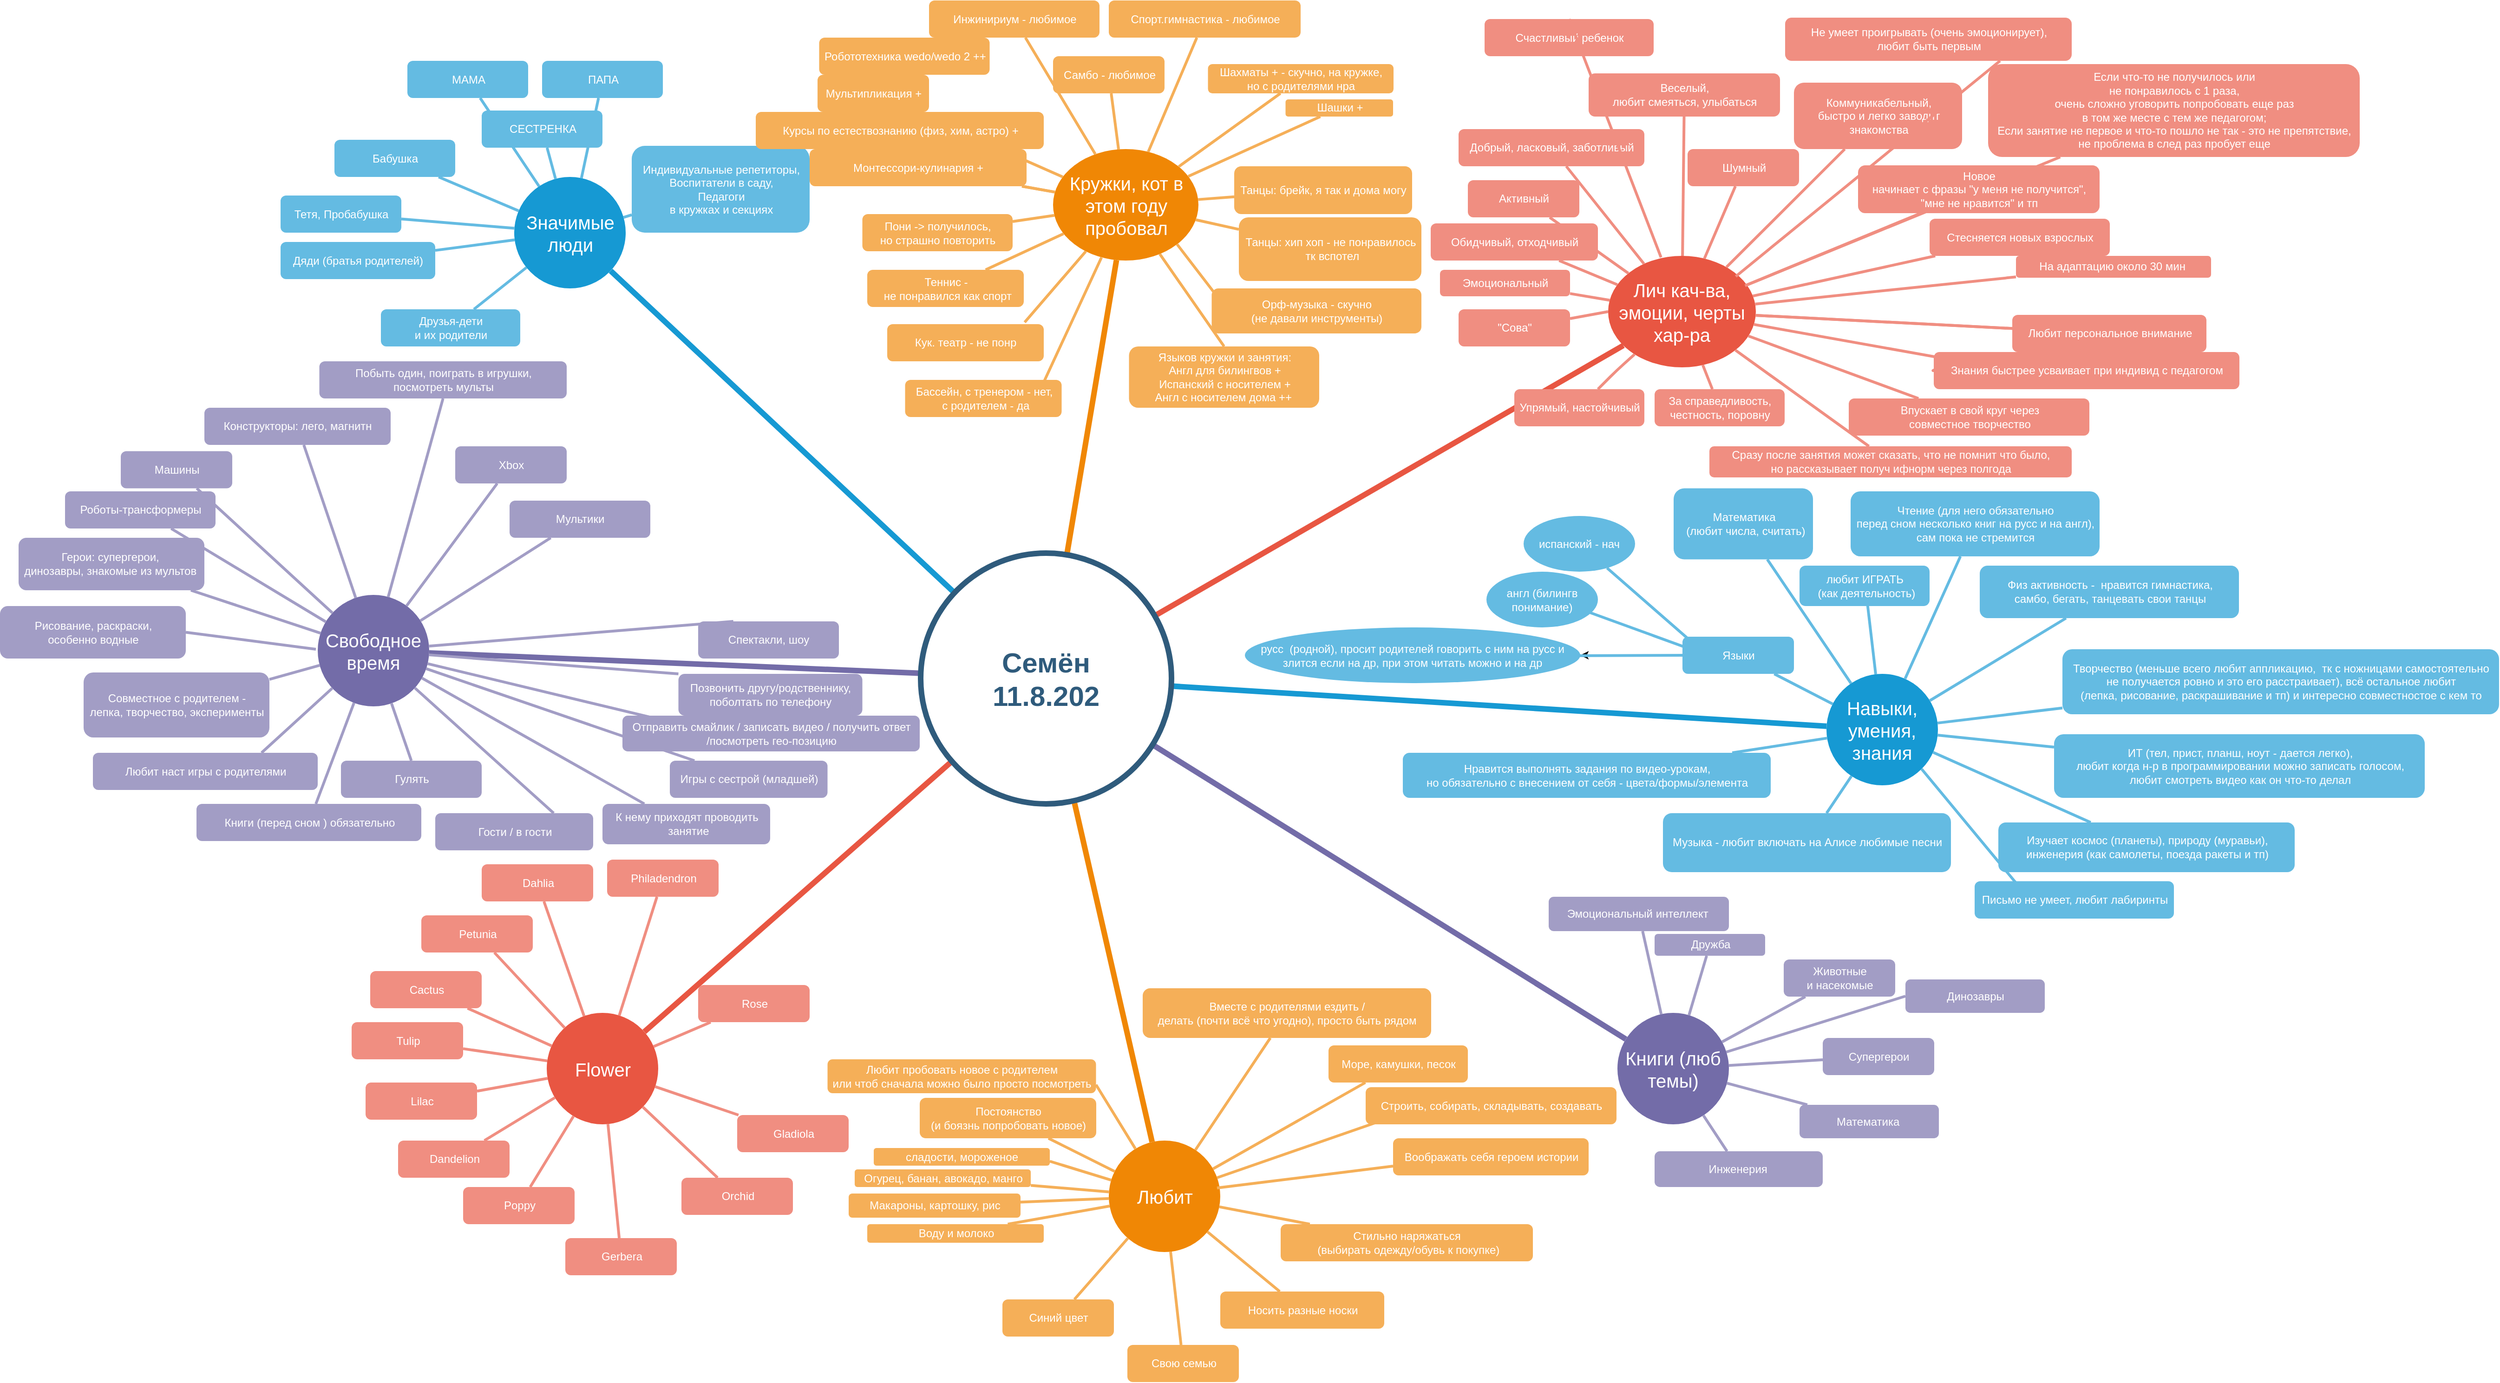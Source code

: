 <mxfile version="15.6.1" type="github">
  <diagram id="6a731a19-8d31-9384-78a2-239565b7b9f0" name="Page-1">
    <mxGraphModel dx="2216" dy="611" grid="1" gridSize="10" guides="1" tooltips="1" connect="1" arrows="1" fold="1" page="1" pageScale="1" pageWidth="1169" pageHeight="827" background="none" math="0" shadow="0">
      <root>
        <mxCell id="0" />
        <mxCell id="1" parent="0" />
        <mxCell id="1350" value="Значимые люди" style="ellipse;whiteSpace=wrap;html=1;shadow=0;fontFamily=Helvetica;fontSize=20;fontColor=#FFFFFF;align=center;strokeWidth=3;fillColor=#1699D3;strokeColor=none;" parent="1" vertex="1">
          <mxGeometry x="523.5" y="271.5" width="120" height="120" as="geometry" />
        </mxCell>
        <mxCell id="1351" value="Кружки, кот в этом году пробовал" style="ellipse;whiteSpace=wrap;html=1;shadow=0;fontFamily=Helvetica;fontSize=20;fontColor=#FFFFFF;align=center;strokeWidth=3;fillColor=#F08705;strokeColor=none;gradientColor=none;" parent="1" vertex="1">
          <mxGeometry x="1103.5" y="241.5" width="156.5" height="120" as="geometry" />
        </mxCell>
        <mxCell id="1352" value="Лич кач-ва, эмоции, черты хар-ра" style="ellipse;whiteSpace=wrap;html=1;shadow=0;fontFamily=Helvetica;fontSize=20;fontColor=#FFFFFF;align=center;strokeWidth=3;fillColor=#E85642;strokeColor=none;" parent="1" vertex="1">
          <mxGeometry x="1701" y="356.5" width="159" height="120" as="geometry" />
        </mxCell>
        <mxCell id="1353" value="Навыки, умения, знания" style="ellipse;whiteSpace=wrap;html=1;shadow=0;fontFamily=Helvetica;fontSize=20;fontColor=#FFFFFF;align=center;strokeWidth=3;fillColor=#1699D3;strokeColor=none;" parent="1" vertex="1">
          <mxGeometry x="1936" y="806.5" width="120" height="120" as="geometry" />
        </mxCell>
        <mxCell id="1354" value="Книги (люб темы)" style="ellipse;whiteSpace=wrap;html=1;shadow=0;fontFamily=Helvetica;fontSize=20;fontColor=#FFFFFF;align=center;strokeWidth=3;fillColor=#736ca8;strokeColor=none;" parent="1" vertex="1">
          <mxGeometry x="1711" y="1171.5" width="120" height="120" as="geometry" />
        </mxCell>
        <mxCell id="1355" value="Любит" style="ellipse;whiteSpace=wrap;html=1;shadow=0;fontFamily=Helvetica;fontSize=20;fontColor=#FFFFFF;align=center;strokeWidth=3;fillColor=#F08705;strokeColor=none;" parent="1" vertex="1">
          <mxGeometry x="1163.5" y="1309" width="120" height="120" as="geometry" />
        </mxCell>
        <mxCell id="1356" value="Flower" style="ellipse;whiteSpace=wrap;html=1;shadow=0;fontFamily=Helvetica;fontSize=20;fontColor=#FFFFFF;align=center;strokeWidth=3;fillColor=#E85642;strokeColor=none;" parent="1" vertex="1">
          <mxGeometry x="558.5" y="1171.5" width="120" height="120" as="geometry" />
        </mxCell>
        <mxCell id="1357" value="Пони -&amp;gt; получилось, &lt;br&gt;но страшно повторить" style="rounded=1;fillColor=#f5af58;strokeColor=none;strokeWidth=3;shadow=0;html=1;fontColor=#FFFFFF;" parent="1" vertex="1">
          <mxGeometry x="898.25" y="311.5" width="161.75" height="40" as="geometry" />
        </mxCell>
        <mxCell id="1358" value="Дяди (братья родителей)" style="rounded=1;fillColor=#64BBE2;strokeColor=none;strokeWidth=3;shadow=0;html=1;fontColor=#FFFFFF;" parent="1" vertex="1">
          <mxGeometry x="272" y="341.5" width="166.5" height="40" as="geometry" />
        </mxCell>
        <mxCell id="1359" style="endArrow=none;strokeWidth=6;strokeColor=#1699D3;html=1;" parent="1" source="1515" target="1350" edge="1">
          <mxGeometry relative="1" as="geometry" />
        </mxCell>
        <mxCell id="1360" style="endArrow=none;strokeWidth=6;strokeColor=#f08705;html=1;" parent="1" source="1515" target="1351" edge="1">
          <mxGeometry relative="1" as="geometry" />
        </mxCell>
        <mxCell id="1361" style="endArrow=none;strokeWidth=6;strokeColor=#E85642;html=1;" parent="1" source="1515" target="1352" edge="1">
          <mxGeometry relative="1" as="geometry" />
        </mxCell>
        <mxCell id="1362" style="endArrow=none;strokeWidth=6;strokeColor=#1699D3;html=1;" parent="1" source="1515" target="1353" edge="1">
          <mxGeometry relative="1" as="geometry" />
        </mxCell>
        <mxCell id="1363" style="endArrow=none;strokeWidth=6;strokeColor=#736CA8;html=1;" parent="1" source="1515" target="1516" edge="1">
          <mxGeometry relative="1" as="geometry" />
        </mxCell>
        <mxCell id="1364" style="endArrow=none;strokeWidth=6;strokeColor=#736ca8;html=1;" parent="1" source="1515" target="1354" edge="1">
          <mxGeometry relative="1" as="geometry" />
        </mxCell>
        <mxCell id="1365" value="" style="edgeStyle=none;endArrow=none;strokeWidth=6;strokeColor=#F08705;html=1;" parent="1" source="1515" target="1355" edge="1">
          <mxGeometry x="181" y="226.5" width="100" height="100" as="geometry">
            <mxPoint x="181" y="326.5" as="sourcePoint" />
            <mxPoint x="281" y="226.5" as="targetPoint" />
          </mxGeometry>
        </mxCell>
        <mxCell id="1366" value="" style="edgeStyle=none;endArrow=none;strokeWidth=6;strokeColor=#E85642;html=1;" parent="1" source="1515" target="1356" edge="1">
          <mxGeometry x="181" y="226.5" width="100" height="100" as="geometry">
            <mxPoint x="181" y="326.5" as="sourcePoint" />
            <mxPoint x="281" y="226.5" as="targetPoint" />
          </mxGeometry>
        </mxCell>
        <mxCell id="1367" value="Друзья-дети &lt;br&gt;и их родители" style="rounded=1;fillColor=#64BBE2;strokeColor=none;strokeWidth=3;shadow=0;html=1;fontColor=#FFFFFF;" parent="1" vertex="1">
          <mxGeometry x="380" y="414" width="150" height="40" as="geometry" />
        </mxCell>
        <mxCell id="1368" value="Тетя, Пробабушка" style="rounded=1;fillColor=#64BBE2;strokeColor=none;strokeWidth=3;shadow=0;html=1;fontColor=#FFFFFF;" parent="1" vertex="1">
          <mxGeometry x="272" y="291.5" width="130" height="40" as="geometry" />
        </mxCell>
        <mxCell id="1369" value="Бабушка" style="rounded=1;fillColor=#64BBE2;strokeColor=none;strokeWidth=3;shadow=0;html=1;fontColor=#FFFFFF;" parent="1" vertex="1">
          <mxGeometry x="330" y="231.5" width="130" height="40" as="geometry" />
        </mxCell>
        <mxCell id="1370" value="СЕСТРЕНКА" style="rounded=1;fillColor=#64BBE2;strokeColor=none;strokeWidth=3;shadow=0;html=1;fontColor=#FFFFFF;" parent="1" vertex="1">
          <mxGeometry x="488.5" y="200" width="130" height="40" as="geometry" />
        </mxCell>
        <mxCell id="1371" value="МАМА" style="rounded=1;fillColor=#64BBE2;strokeColor=none;strokeWidth=3;shadow=0;html=1;fontColor=#FFFFFF;" parent="1" vertex="1">
          <mxGeometry x="408.5" y="146.5" width="130" height="40" as="geometry" />
        </mxCell>
        <mxCell id="1373" value="ПАПА" style="rounded=1;fillColor=#64BBE2;strokeColor=none;strokeWidth=3;shadow=0;html=1;fontColor=#FFFFFF;" parent="1" vertex="1">
          <mxGeometry x="553.5" y="146.5" width="130" height="40" as="geometry" />
        </mxCell>
        <mxCell id="1375" value="Индивидуальные репетиторы, &lt;br&gt;Воспитатели в саду, &lt;br&gt;Педагоги &lt;br&gt;в кружках и секциях" style="rounded=1;fillColor=#64BBE2;strokeColor=none;strokeWidth=3;shadow=0;html=1;fontColor=#FFFFFF;" parent="1" vertex="1">
          <mxGeometry x="650" y="238" width="191.5" height="93.5" as="geometry" />
        </mxCell>
        <mxCell id="1378" value="" style="edgeStyle=none;endArrow=none;strokeWidth=3;strokeColor=#64BBE2;html=1;" parent="1" source="1350" target="1367" edge="1">
          <mxGeometry x="-221.5" y="56.5" width="100" height="100" as="geometry">
            <mxPoint x="-221.5" y="156.5" as="sourcePoint" />
            <mxPoint x="-121.5" y="56.5" as="targetPoint" />
          </mxGeometry>
        </mxCell>
        <mxCell id="1379" value="" style="edgeStyle=none;endArrow=none;strokeWidth=3;strokeColor=#64BBE2;html=1;" parent="1" source="1350" target="1358" edge="1">
          <mxGeometry x="-221.5" y="56.5" width="100" height="100" as="geometry">
            <mxPoint x="-221.5" y="156.5" as="sourcePoint" />
            <mxPoint x="-121.5" y="56.5" as="targetPoint" />
          </mxGeometry>
        </mxCell>
        <mxCell id="1380" value="" style="edgeStyle=none;endArrow=none;strokeWidth=3;strokeColor=#64BBE2;html=1;" parent="1" source="1350" target="1368" edge="1">
          <mxGeometry x="-221.5" y="56.5" width="100" height="100" as="geometry">
            <mxPoint x="-221.5" y="156.5" as="sourcePoint" />
            <mxPoint x="-121.5" y="56.5" as="targetPoint" />
          </mxGeometry>
        </mxCell>
        <mxCell id="1381" value="" style="edgeStyle=none;endArrow=none;strokeWidth=3;strokeColor=#64BBE2;html=1;" parent="1" source="1350" target="1369" edge="1">
          <mxGeometry x="-221.5" y="56.5" width="100" height="100" as="geometry">
            <mxPoint x="-221.5" y="156.5" as="sourcePoint" />
            <mxPoint x="-121.5" y="56.5" as="targetPoint" />
          </mxGeometry>
        </mxCell>
        <mxCell id="1382" value="" style="edgeStyle=none;endArrow=none;strokeWidth=3;strokeColor=#64BBE2;html=1;" parent="1" source="1350" target="1370" edge="1">
          <mxGeometry x="-221.5" y="56.5" width="100" height="100" as="geometry">
            <mxPoint x="-221.5" y="156.5" as="sourcePoint" />
            <mxPoint x="-121.5" y="56.5" as="targetPoint" />
          </mxGeometry>
        </mxCell>
        <mxCell id="1383" value="" style="edgeStyle=none;endArrow=none;strokeWidth=3;strokeColor=#64BBE2;html=1;" parent="1" source="1350" target="1371" edge="1">
          <mxGeometry x="-221.5" y="56.5" width="100" height="100" as="geometry">
            <mxPoint x="-221.5" y="156.5" as="sourcePoint" />
            <mxPoint x="-121.5" y="56.5" as="targetPoint" />
          </mxGeometry>
        </mxCell>
        <mxCell id="1385" value="" style="edgeStyle=none;endArrow=none;strokeWidth=3;strokeColor=#64BBE2;html=1;" parent="1" source="1350" target="1373" edge="1">
          <mxGeometry x="-221.5" y="56.5" width="100" height="100" as="geometry">
            <mxPoint x="-221.5" y="156.5" as="sourcePoint" />
            <mxPoint x="-121.5" y="56.5" as="targetPoint" />
          </mxGeometry>
        </mxCell>
        <mxCell id="1387" value="" style="edgeStyle=none;endArrow=none;strokeWidth=3;strokeColor=#64BBE2;html=1;" parent="1" source="1350" target="1375" edge="1">
          <mxGeometry x="-221.5" y="56.5" width="100" height="100" as="geometry">
            <mxPoint x="-221.5" y="156.5" as="sourcePoint" />
            <mxPoint x="-121.5" y="56.5" as="targetPoint" />
          </mxGeometry>
        </mxCell>
        <mxCell id="1388" value="Самбо - любимое" style="rounded=1;fillColor=#f5af58;strokeColor=none;strokeWidth=3;shadow=0;html=1;fontColor=#FFFFFF;" parent="1" vertex="1">
          <mxGeometry x="1103.5" y="141.5" width="120" height="40" as="geometry" />
        </mxCell>
        <mxCell id="1389" value="Мультипликация +" style="rounded=1;fillColor=#f5af58;strokeColor=none;strokeWidth=3;shadow=0;html=1;fontColor=#FFFFFF;" parent="1" vertex="1">
          <mxGeometry x="850" y="161.5" width="120" height="40" as="geometry" />
        </mxCell>
        <mxCell id="1390" value="Робототехника wedo/wedo 2 ++" style="rounded=1;fillColor=#f5af58;strokeColor=none;strokeWidth=3;shadow=0;html=1;fontColor=#FFFFFF;" parent="1" vertex="1">
          <mxGeometry x="851.75" y="121.5" width="183.5" height="40" as="geometry" />
        </mxCell>
        <mxCell id="1392" value="Инжинириум - любимое" style="rounded=1;fillColor=#f5af58;strokeColor=none;strokeWidth=3;shadow=0;html=1;fontColor=#FFFFFF;" parent="1" vertex="1">
          <mxGeometry x="970" y="81.5" width="183.5" height="40" as="geometry" />
        </mxCell>
        <mxCell id="1393" value="Спорт.гимнастика - любимое" style="rounded=1;fillColor=#f5af58;strokeColor=none;strokeWidth=3;shadow=0;html=1;fontColor=#FFFFFF;" parent="1" vertex="1">
          <mxGeometry x="1163.5" y="81.5" width="206.5" height="40" as="geometry" />
        </mxCell>
        <mxCell id="1394" value="Шахматы + - скучно, на кружке, &lt;br&gt;но с родителями нра" style="rounded=1;fillColor=#f5af58;strokeColor=none;strokeWidth=3;shadow=0;html=1;fontColor=#FFFFFF;" parent="1" vertex="1">
          <mxGeometry x="1270.25" y="150" width="199.75" height="31.5" as="geometry" />
        </mxCell>
        <mxCell id="1395" value="Шашки +" style="rounded=1;fillColor=#f5af58;strokeColor=none;strokeWidth=3;shadow=0;html=1;fontColor=#FFFFFF;" parent="1" vertex="1">
          <mxGeometry x="1353.75" y="188" width="115.75" height="18.5" as="geometry" />
        </mxCell>
        <mxCell id="1396" value="Танцы: брейк, я так и дома могу" style="rounded=1;fillColor=#f5af58;strokeColor=none;strokeWidth=3;shadow=0;html=1;fontColor=#FFFFFF;" parent="1" vertex="1">
          <mxGeometry x="1298.5" y="260" width="191.5" height="51.5" as="geometry" />
        </mxCell>
        <mxCell id="1397" value="Танцы: хип хоп - не понравилось&lt;br&gt;&amp;nbsp;тк вспотел" style="rounded=1;fillColor=#f5af58;strokeColor=none;strokeWidth=3;shadow=0;html=1;fontColor=#FFFFFF;" parent="1" vertex="1">
          <mxGeometry x="1303.5" y="315" width="196.5" height="68.5" as="geometry" />
        </mxCell>
        <mxCell id="1398" value="Теннис -&lt;br&gt;&amp;nbsp;не понравился как спорт" style="rounded=1;fillColor=#f5af58;strokeColor=none;strokeWidth=3;shadow=0;html=1;fontColor=#FFFFFF;" parent="1" vertex="1">
          <mxGeometry x="903.5" y="371.5" width="168.5" height="40" as="geometry" />
        </mxCell>
        <mxCell id="1399" value="" style="edgeStyle=none;endArrow=none;strokeWidth=3;strokeColor=#F5AF58;html=1;" parent="1" source="1351" target="1357" edge="1">
          <mxGeometry x="3.5" y="21.5" width="100" height="100" as="geometry">
            <mxPoint x="3.5" y="121.5" as="sourcePoint" />
            <mxPoint x="103.5" y="21.5" as="targetPoint" />
          </mxGeometry>
        </mxCell>
        <mxCell id="1400" value="" style="edgeStyle=none;endArrow=none;strokeWidth=3;strokeColor=#F5AF58;html=1;" parent="1" source="1351" target="1388" edge="1">
          <mxGeometry x="3.5" y="21.5" width="100" height="100" as="geometry">
            <mxPoint x="3.5" y="121.5" as="sourcePoint" />
            <mxPoint x="103.5" y="21.5" as="targetPoint" />
          </mxGeometry>
        </mxCell>
        <mxCell id="1401" value="" style="edgeStyle=none;endArrow=none;strokeWidth=3;strokeColor=#F5AF58;html=1;" parent="1" source="1351" target="1389" edge="1">
          <mxGeometry x="3.5" y="21.5" width="100" height="100" as="geometry">
            <mxPoint x="3.5" y="121.5" as="sourcePoint" />
            <mxPoint x="103.5" y="21.5" as="targetPoint" />
          </mxGeometry>
        </mxCell>
        <mxCell id="1403" value="" style="edgeStyle=none;endArrow=none;strokeWidth=3;strokeColor=#F5AF58;html=1;" parent="1" source="1351" target="1391" edge="1">
          <mxGeometry x="3.5" y="21.5" width="100" height="100" as="geometry">
            <mxPoint x="3.5" y="121.5" as="sourcePoint" />
            <mxPoint x="103.5" y="21.5" as="targetPoint" />
          </mxGeometry>
        </mxCell>
        <mxCell id="1404" value="" style="edgeStyle=none;endArrow=none;strokeWidth=3;strokeColor=#F5AF58;html=1;" parent="1" source="1351" target="1392" edge="1">
          <mxGeometry x="3.5" y="21.5" width="100" height="100" as="geometry">
            <mxPoint x="3.5" y="121.5" as="sourcePoint" />
            <mxPoint x="103.5" y="21.5" as="targetPoint" />
          </mxGeometry>
        </mxCell>
        <mxCell id="1405" value="" style="edgeStyle=none;endArrow=none;strokeWidth=3;strokeColor=#F5AF58;html=1;" parent="1" source="1351" target="1393" edge="1">
          <mxGeometry x="3.5" y="21.5" width="100" height="100" as="geometry">
            <mxPoint x="3.5" y="121.5" as="sourcePoint" />
            <mxPoint x="103.5" y="21.5" as="targetPoint" />
          </mxGeometry>
        </mxCell>
        <mxCell id="1406" value="" style="edgeStyle=none;endArrow=none;strokeWidth=3;strokeColor=#F5AF58;html=1;" parent="1" source="1351" target="1394" edge="1">
          <mxGeometry x="3.5" y="21.5" width="100" height="100" as="geometry">
            <mxPoint x="3.5" y="121.5" as="sourcePoint" />
            <mxPoint x="103.5" y="21.5" as="targetPoint" />
          </mxGeometry>
        </mxCell>
        <mxCell id="1407" value="" style="edgeStyle=none;endArrow=none;strokeWidth=3;strokeColor=#F5AF58;html=1;" parent="1" source="1351" target="1395" edge="1">
          <mxGeometry x="3.5" y="21.5" width="100" height="100" as="geometry">
            <mxPoint x="3.5" y="121.5" as="sourcePoint" />
            <mxPoint x="103.5" y="21.5" as="targetPoint" />
          </mxGeometry>
        </mxCell>
        <mxCell id="1408" value="" style="edgeStyle=none;endArrow=none;strokeWidth=3;strokeColor=#F5AF58;html=1;" parent="1" source="1351" target="1396" edge="1">
          <mxGeometry x="3.5" y="21.5" width="100" height="100" as="geometry">
            <mxPoint x="3.5" y="121.5" as="sourcePoint" />
            <mxPoint x="103.5" y="21.5" as="targetPoint" />
          </mxGeometry>
        </mxCell>
        <mxCell id="1409" value="" style="edgeStyle=none;endArrow=none;strokeWidth=3;strokeColor=#F5AF58;html=1;" parent="1" source="1351" target="1397" edge="1">
          <mxGeometry x="3.5" y="21.5" width="100" height="100" as="geometry">
            <mxPoint x="3.5" y="121.5" as="sourcePoint" />
            <mxPoint x="103.5" y="21.5" as="targetPoint" />
          </mxGeometry>
        </mxCell>
        <mxCell id="1410" value="" style="edgeStyle=none;endArrow=none;strokeWidth=3;strokeColor=#F5AF58;html=1;" parent="1" source="1351" target="1398" edge="1">
          <mxGeometry x="3.5" y="21.5" width="100" height="100" as="geometry">
            <mxPoint x="3.5" y="121.5" as="sourcePoint" />
            <mxPoint x="103.5" y="21.5" as="targetPoint" />
          </mxGeometry>
        </mxCell>
        <mxCell id="1411" value="Впускает в свой круг через &lt;br&gt;совместное творчество" style="rounded=1;fillColor=#f08e81;strokeColor=none;strokeWidth=3;shadow=0;html=1;fontColor=#FFFFFF;" parent="1" vertex="1">
          <mxGeometry x="1960" y="510" width="259" height="40" as="geometry" />
        </mxCell>
        <mxCell id="1412" value="Стесняется новых взрослых" style="rounded=1;fillColor=#f08e81;strokeColor=none;strokeWidth=3;shadow=0;html=1;fontColor=#FFFFFF;" parent="1" vertex="1">
          <mxGeometry x="2047" y="316.5" width="194" height="40" as="geometry" />
        </mxCell>
        <mxCell id="1413" value="Шумный" style="rounded=1;fillColor=#f08e81;strokeColor=none;strokeWidth=3;shadow=0;html=1;fontColor=#FFFFFF;" parent="1" vertex="1">
          <mxGeometry x="1786.5" y="241.5" width="120" height="40" as="geometry" />
        </mxCell>
        <mxCell id="1414" value="Активный" style="rounded=1;fillColor=#f08e81;strokeColor=none;strokeWidth=3;shadow=0;html=1;fontColor=#FFFFFF;" parent="1" vertex="1">
          <mxGeometry x="1550" y="275" width="120" height="40" as="geometry" />
        </mxCell>
        <mxCell id="1416" value="Добрый, ласковый, заботливый" style="rounded=1;fillColor=#f08e81;strokeColor=none;strokeWidth=3;shadow=0;html=1;fontColor=#FFFFFF;" parent="1" vertex="1">
          <mxGeometry x="1540" y="220" width="200" height="40" as="geometry" />
        </mxCell>
        <mxCell id="1417" value="Веселый, &lt;br&gt;любит смеяться, улыбаться" style="rounded=1;fillColor=#f08e81;strokeColor=none;strokeWidth=3;shadow=0;html=1;fontColor=#FFFFFF;" parent="1" vertex="1">
          <mxGeometry x="1680" y="160" width="206" height="46.5" as="geometry" />
        </mxCell>
        <mxCell id="1418" value="Коммуникабельный, &lt;br&gt;быстро и легко заводит &lt;br&gt;знакомства" style="rounded=1;fillColor=#f08e81;strokeColor=none;strokeWidth=3;shadow=0;html=1;fontColor=#FFFFFF;" parent="1" vertex="1">
          <mxGeometry x="1901" y="170" width="181" height="71.5" as="geometry" />
        </mxCell>
        <mxCell id="1420" value="Сразу после занятия может сказать, что не помнит что было, &lt;br&gt;но рассказывает получ ифнорм через полгода" style="rounded=1;fillColor=#f08e81;strokeColor=none;strokeWidth=3;shadow=0;html=1;fontColor=#FFFFFF;" parent="1" vertex="1">
          <mxGeometry x="1810" y="561.5" width="390" height="33.5" as="geometry" />
        </mxCell>
        <mxCell id="1421" value="Знания быстрее усваивает при индивид с педагогом" style="rounded=1;fillColor=#f08e81;strokeColor=none;strokeWidth=3;shadow=0;html=1;fontColor=#FFFFFF;" parent="1" vertex="1">
          <mxGeometry x="2051.5" y="460" width="329" height="40" as="geometry" />
        </mxCell>
        <mxCell id="1422" value="На адаптацию около 30 мин&amp;nbsp;" style="rounded=1;fillColor=#f08e81;strokeColor=none;strokeWidth=3;shadow=0;html=1;fontColor=#FFFFFF;" parent="1" vertex="1">
          <mxGeometry x="2140" y="356.5" width="210" height="23.5" as="geometry" />
        </mxCell>
        <mxCell id="1423" value="" style="edgeStyle=none;endArrow=none;strokeWidth=3;strokeColor=#F08E81;html=1;" parent="1" source="1352" target="1411" edge="1">
          <mxGeometry x="31" y="106.5" width="100" height="100" as="geometry">
            <mxPoint x="31" y="206.5" as="sourcePoint" />
            <mxPoint x="131" y="106.5" as="targetPoint" />
          </mxGeometry>
        </mxCell>
        <mxCell id="1424" value="" style="edgeStyle=none;endArrow=none;strokeWidth=3;strokeColor=#F08E81;html=1;" parent="1" source="1352" target="1413" edge="1">
          <mxGeometry x="31" y="106.5" width="100" height="100" as="geometry">
            <mxPoint x="31" y="206.5" as="sourcePoint" />
            <mxPoint x="131" y="106.5" as="targetPoint" />
          </mxGeometry>
        </mxCell>
        <mxCell id="1425" value="" style="edgeStyle=none;endArrow=none;strokeWidth=3;strokeColor=#F08E81;html=1;" parent="1" source="1352" target="1414" edge="1">
          <mxGeometry x="31" y="106.5" width="100" height="100" as="geometry">
            <mxPoint x="31" y="206.5" as="sourcePoint" />
            <mxPoint x="131" y="106.5" as="targetPoint" />
          </mxGeometry>
        </mxCell>
        <mxCell id="1427" value="" style="edgeStyle=none;endArrow=none;strokeWidth=3;strokeColor=#F08E81;html=1;" parent="1" source="1352" target="1416" edge="1">
          <mxGeometry x="31" y="106.5" width="100" height="100" as="geometry">
            <mxPoint x="31" y="206.5" as="sourcePoint" />
            <mxPoint x="131" y="106.5" as="targetPoint" />
          </mxGeometry>
        </mxCell>
        <mxCell id="1428" value="" style="edgeStyle=none;endArrow=none;strokeWidth=3;strokeColor=#F08E81;html=1;" parent="1" source="1352" target="1417" edge="1">
          <mxGeometry x="31" y="106.5" width="100" height="100" as="geometry">
            <mxPoint x="31" y="206.5" as="sourcePoint" />
            <mxPoint x="131" y="106.5" as="targetPoint" />
          </mxGeometry>
        </mxCell>
        <mxCell id="1429" value="" style="edgeStyle=none;endArrow=none;strokeWidth=3;strokeColor=#F08E81;html=1;" parent="1" source="1352" target="1418" edge="1">
          <mxGeometry x="31" y="106.5" width="100" height="100" as="geometry">
            <mxPoint x="31" y="206.5" as="sourcePoint" />
            <mxPoint x="131" y="106.5" as="targetPoint" />
          </mxGeometry>
        </mxCell>
        <mxCell id="1430" value="" style="edgeStyle=none;endArrow=none;strokeWidth=3;strokeColor=#F08E81;html=1;" parent="1" source="1352" edge="1">
          <mxGeometry x="31" y="106.5" width="100" height="100" as="geometry">
            <mxPoint x="31" y="206.5" as="sourcePoint" />
            <mxPoint x="2037.555" y="310.5" as="targetPoint" />
          </mxGeometry>
        </mxCell>
        <mxCell id="1431" value="" style="edgeStyle=none;endArrow=none;strokeWidth=3;strokeColor=#F08E81;html=1;" parent="1" source="1352" target="1412" edge="1">
          <mxGeometry x="31" y="106.5" width="100" height="100" as="geometry">
            <mxPoint x="31" y="206.5" as="sourcePoint" />
            <mxPoint x="131" y="106.5" as="targetPoint" />
          </mxGeometry>
        </mxCell>
        <mxCell id="1432" value="" style="edgeStyle=none;endArrow=none;strokeWidth=3;strokeColor=#F08E81;html=1;" parent="1" source="1352" target="1422" edge="1">
          <mxGeometry x="31" y="106.5" width="100" height="100" as="geometry">
            <mxPoint x="31" y="206.5" as="sourcePoint" />
            <mxPoint x="131" y="106.5" as="targetPoint" />
          </mxGeometry>
        </mxCell>
        <mxCell id="1433" value="" style="edgeStyle=none;endArrow=none;strokeWidth=3;strokeColor=#F08E81;html=1;startArrow=none;" parent="1" source="1352" target="1421" edge="1">
          <mxGeometry x="31" y="106.5" width="100" height="100" as="geometry">
            <mxPoint x="31" y="206.5" as="sourcePoint" />
            <mxPoint x="131" y="106.5" as="targetPoint" />
            <Array as="points">
              <mxPoint x="2080" y="470" />
              <mxPoint x="2050" y="480" />
            </Array>
          </mxGeometry>
        </mxCell>
        <mxCell id="1434" value="" style="edgeStyle=none;endArrow=none;strokeWidth=3;strokeColor=#F08E81;html=1;" parent="1" source="1352" target="1420" edge="1">
          <mxGeometry x="31" y="106.5" width="100" height="100" as="geometry">
            <mxPoint x="31" y="206.5" as="sourcePoint" />
            <mxPoint x="131" y="106.5" as="targetPoint" />
          </mxGeometry>
        </mxCell>
        <mxCell id="kbZLWcOoWII1aOp1QAB2-1561" value="" style="edgeStyle=orthogonalEdgeStyle;rounded=0;orthogonalLoop=1;jettySize=auto;html=1;" edge="1" parent="1" source="1435" target="kbZLWcOoWII1aOp1QAB2-1560">
          <mxGeometry relative="1" as="geometry" />
        </mxCell>
        <mxCell id="1435" value="Языки" style="rounded=1;fillColor=#64BBE2;strokeColor=none;strokeWidth=3;shadow=0;html=1;fontColor=#FFFFFF;" parent="1" vertex="1">
          <mxGeometry x="1781" y="766.5" width="120" height="40" as="geometry" />
        </mxCell>
        <mxCell id="1436" value="Математика&lt;br&gt;&amp;nbsp;(любит числа, считать)" style="rounded=1;fillColor=#64BBE2;strokeColor=none;strokeWidth=3;shadow=0;html=1;fontColor=#FFFFFF;" parent="1" vertex="1">
          <mxGeometry x="1771.5" y="606.75" width="150" height="76.5" as="geometry" />
        </mxCell>
        <mxCell id="1437" value="Чтение (для него обязательно &lt;br&gt;перед сном несколько книг на русс и на англ), &lt;br&gt;сам пока не стремится" style="rounded=1;fillColor=#64BBE2;strokeColor=none;strokeWidth=3;shadow=0;html=1;fontColor=#FFFFFF;" parent="1" vertex="1">
          <mxGeometry x="1962" y="610" width="268" height="70" as="geometry" />
        </mxCell>
        <mxCell id="1439" value="Физ активность - &amp;nbsp;нравится гимнастика, &lt;br&gt;самбо, бегать, танцевать свои танцы" style="rounded=1;fillColor=#64BBE2;strokeColor=none;strokeWidth=3;shadow=0;html=1;fontColor=#FFFFFF;" parent="1" vertex="1">
          <mxGeometry x="2101" y="690" width="279" height="56.5" as="geometry" />
        </mxCell>
        <mxCell id="1440" value="Творчество (меньше всего любит аппликацию, &amp;nbsp;тк с ножницами самостоятельно &lt;br&gt;не получается ровно и&amp;nbsp;это его расстраивает), всё остальное любит &lt;br&gt;(лепка, рисование, раскрашивание и тп) и интересно совместностое с кем то" style="rounded=1;fillColor=#64BBE2;strokeColor=none;strokeWidth=3;shadow=0;html=1;fontColor=#FFFFFF;" parent="1" vertex="1">
          <mxGeometry x="2190" y="780" width="470" height="70" as="geometry" />
        </mxCell>
        <mxCell id="1441" value="Изучает космос (планеты), природу (муравьи), &lt;br&gt;инженерия (как самолеты, поезда ракеты и тп)" style="rounded=1;fillColor=#64BBE2;strokeColor=none;strokeWidth=3;shadow=0;html=1;fontColor=#FFFFFF;" parent="1" vertex="1">
          <mxGeometry x="2121" y="966.5" width="319" height="53.5" as="geometry" />
        </mxCell>
        <mxCell id="1442" value="ИТ (тел, прист, планш, ноут - дается легко), &lt;br&gt;любит когда н-р в программировании можно записать голосом,&lt;br&gt;любит смотреть видео как он что-то делал" style="rounded=1;fillColor=#64BBE2;strokeColor=none;strokeWidth=3;shadow=0;html=1;fontColor=#FFFFFF;" parent="1" vertex="1">
          <mxGeometry x="2181" y="871.5" width="399" height="68.5" as="geometry" />
        </mxCell>
        <mxCell id="1444" value="Музыка - любит включать на Алисе любимые песни" style="rounded=1;fillColor=#64BBE2;strokeColor=none;strokeWidth=3;shadow=0;html=1;fontColor=#FFFFFF;" parent="1" vertex="1">
          <mxGeometry x="1760" y="956.5" width="310" height="63.5" as="geometry" />
        </mxCell>
        <mxCell id="1445" value="Нравится выполнять задания по видео-урокам, &lt;br&gt;но обязательно с внесением от себя - цвета/формы/элемента" style="rounded=1;fillColor=#64BBE2;strokeColor=none;strokeWidth=3;shadow=0;html=1;fontColor=#FFFFFF;" parent="1" vertex="1">
          <mxGeometry x="1480" y="891.5" width="396" height="48.5" as="geometry" />
        </mxCell>
        <mxCell id="1446" value="" style="edgeStyle=none;endArrow=none;strokeWidth=3;strokeColor=#64BBE2;html=1;" parent="1" source="1353" target="1435" edge="1">
          <mxGeometry x="-24" y="196.5" width="100" height="100" as="geometry">
            <mxPoint x="-24" y="296.5" as="sourcePoint" />
            <mxPoint x="76" y="196.5" as="targetPoint" />
          </mxGeometry>
        </mxCell>
        <mxCell id="1447" value="" style="edgeStyle=none;endArrow=none;strokeWidth=3;strokeColor=#64BBE2;html=1;" parent="1" source="1353" target="1436" edge="1">
          <mxGeometry x="-24" y="196.5" width="100" height="100" as="geometry">
            <mxPoint x="-24" y="296.5" as="sourcePoint" />
            <mxPoint x="76" y="196.5" as="targetPoint" />
          </mxGeometry>
        </mxCell>
        <mxCell id="1448" value="" style="edgeStyle=none;endArrow=none;strokeWidth=3;strokeColor=#64BBE2;html=1;" parent="1" source="1353" target="1437" edge="1">
          <mxGeometry x="-24" y="196.5" width="100" height="100" as="geometry">
            <mxPoint x="-24" y="296.5" as="sourcePoint" />
            <mxPoint x="76" y="196.5" as="targetPoint" />
          </mxGeometry>
        </mxCell>
        <mxCell id="1450" value="" style="edgeStyle=none;endArrow=none;strokeWidth=3;strokeColor=#64BBE2;html=1;" parent="1" source="1353" target="1439" edge="1">
          <mxGeometry x="-24" y="196.5" width="100" height="100" as="geometry">
            <mxPoint x="-24" y="296.5" as="sourcePoint" />
            <mxPoint x="76" y="196.5" as="targetPoint" />
          </mxGeometry>
        </mxCell>
        <mxCell id="1451" value="" style="edgeStyle=none;endArrow=none;strokeWidth=3;strokeColor=#64BBE2;html=1;" parent="1" source="1353" target="1440" edge="1">
          <mxGeometry x="-24" y="196.5" width="100" height="100" as="geometry">
            <mxPoint x="-24" y="296.5" as="sourcePoint" />
            <mxPoint x="76" y="196.5" as="targetPoint" />
          </mxGeometry>
        </mxCell>
        <mxCell id="1452" value="" style="edgeStyle=none;endArrow=none;strokeWidth=3;strokeColor=#64BBE2;html=1;" parent="1" source="1353" target="1442" edge="1">
          <mxGeometry x="-24" y="196.5" width="100" height="100" as="geometry">
            <mxPoint x="-24" y="296.5" as="sourcePoint" />
            <mxPoint x="76" y="196.5" as="targetPoint" />
          </mxGeometry>
        </mxCell>
        <mxCell id="1453" value="" style="edgeStyle=none;endArrow=none;strokeWidth=3;strokeColor=#64BBE2;html=1;" parent="1" source="1353" target="1441" edge="1">
          <mxGeometry x="-24" y="196.5" width="100" height="100" as="geometry">
            <mxPoint x="-24" y="296.5" as="sourcePoint" />
            <mxPoint x="76" y="196.5" as="targetPoint" />
          </mxGeometry>
        </mxCell>
        <mxCell id="1455" value="" style="edgeStyle=none;endArrow=none;strokeWidth=3;strokeColor=#64BBE2;html=1;" parent="1" source="1353" target="1444" edge="1">
          <mxGeometry x="-24" y="196.5" width="100" height="100" as="geometry">
            <mxPoint x="-24" y="296.5" as="sourcePoint" />
            <mxPoint x="76" y="196.5" as="targetPoint" />
          </mxGeometry>
        </mxCell>
        <mxCell id="1456" value="" style="edgeStyle=none;endArrow=none;strokeWidth=3;strokeColor=#64BBE2;html=1;" parent="1" source="1353" target="1445" edge="1">
          <mxGeometry x="-24" y="196.5" width="100" height="100" as="geometry">
            <mxPoint x="-24" y="296.5" as="sourcePoint" />
            <mxPoint x="76" y="196.5" as="targetPoint" />
          </mxGeometry>
        </mxCell>
        <mxCell id="1457" value="Эмоциональный интеллект&amp;nbsp;" style="rounded=1;fillColor=#a29dc5;strokeColor=none;strokeWidth=3;shadow=0;html=1;fontColor=#FFFFFF;" parent="1" vertex="1">
          <mxGeometry x="1637" y="1046.5" width="194" height="37" as="geometry" />
        </mxCell>
        <mxCell id="1458" value="Математика&amp;nbsp;" style="rounded=1;fillColor=#a29dc5;strokeColor=none;strokeWidth=3;shadow=0;html=1;fontColor=#FFFFFF;" parent="1" vertex="1">
          <mxGeometry x="1907" y="1270.5" width="150" height="36" as="geometry" />
        </mxCell>
        <mxCell id="1459" value="Животные &lt;br&gt;и насекомые" style="rounded=1;fillColor=#a29dc5;strokeColor=none;strokeWidth=3;shadow=0;html=1;fontColor=#FFFFFF;" parent="1" vertex="1">
          <mxGeometry x="1890" y="1114" width="120" height="40" as="geometry" />
        </mxCell>
        <mxCell id="1460" value="Дружба" style="rounded=1;fillColor=#a29dc5;strokeColor=none;strokeWidth=3;shadow=0;html=1;fontColor=#FFFFFF;" parent="1" vertex="1">
          <mxGeometry x="1751" y="1086.5" width="119" height="23.5" as="geometry" />
        </mxCell>
        <mxCell id="1461" value="Супергерои" style="rounded=1;fillColor=#a29dc5;strokeColor=none;strokeWidth=3;shadow=0;html=1;fontColor=#FFFFFF;" parent="1" vertex="1">
          <mxGeometry x="1932" y="1198.5" width="120" height="40" as="geometry" />
        </mxCell>
        <mxCell id="1462" value="Инженерия&amp;nbsp;" style="rounded=1;fillColor=#a29dc5;strokeColor=none;strokeWidth=3;shadow=0;html=1;fontColor=#FFFFFF;" parent="1" vertex="1">
          <mxGeometry x="1751" y="1320.5" width="181" height="38.5" as="geometry" />
        </mxCell>
        <mxCell id="1463" value="" style="edgeStyle=none;endArrow=none;strokeWidth=3;strokeColor=#A29DC5;html=1;" parent="1" source="1354" target="1460" edge="1">
          <mxGeometry x="251" y="-103.5" width="100" height="100" as="geometry">
            <mxPoint x="251" y="-3.5" as="sourcePoint" />
            <mxPoint x="351" y="-103.5" as="targetPoint" />
          </mxGeometry>
        </mxCell>
        <mxCell id="1464" value="" style="edgeStyle=none;endArrow=none;strokeWidth=3;strokeColor=#A29DC5;html=1;" parent="1" source="1354" target="1461" edge="1">
          <mxGeometry x="251" y="-103.5" width="100" height="100" as="geometry">
            <mxPoint x="251" y="-3.5" as="sourcePoint" />
            <mxPoint x="351" y="-103.5" as="targetPoint" />
          </mxGeometry>
        </mxCell>
        <mxCell id="1465" value="" style="edgeStyle=none;endArrow=none;strokeWidth=3;strokeColor=#A29DC5;html=1;" parent="1" source="1354" target="1458" edge="1">
          <mxGeometry x="251" y="-103.5" width="100" height="100" as="geometry">
            <mxPoint x="251" y="-3.5" as="sourcePoint" />
            <mxPoint x="351" y="-103.5" as="targetPoint" />
          </mxGeometry>
        </mxCell>
        <mxCell id="1466" value="" style="edgeStyle=none;endArrow=none;strokeWidth=3;strokeColor=#A29DC5;html=1;" parent="1" source="1354" target="1462" edge="1">
          <mxGeometry x="251" y="-103.5" width="100" height="100" as="geometry">
            <mxPoint x="251" y="-3.5" as="sourcePoint" />
            <mxPoint x="351" y="-103.5" as="targetPoint" />
          </mxGeometry>
        </mxCell>
        <mxCell id="1467" value="" style="edgeStyle=none;endArrow=none;strokeWidth=3;strokeColor=#A29DC5;html=1;" parent="1" source="1354" target="1457" edge="1">
          <mxGeometry x="251" y="-103.5" width="100" height="100" as="geometry">
            <mxPoint x="251" y="-3.5" as="sourcePoint" />
            <mxPoint x="351" y="-103.5" as="targetPoint" />
          </mxGeometry>
        </mxCell>
        <mxCell id="1468" value="Вместе с родителями ездить / &lt;br&gt;делать (почти всё что угодно), просто быть рядом" style="rounded=1;fillColor=#f5af58;strokeColor=none;strokeWidth=3;shadow=0;html=1;fontColor=#FFFFFF;" parent="1" vertex="1">
          <mxGeometry x="1200" y="1145" width="310.5" height="53.5" as="geometry" />
        </mxCell>
        <mxCell id="1469" value="Синий цвет" style="rounded=1;fillColor=#f5af58;strokeColor=none;strokeWidth=3;shadow=0;html=1;fontColor=#FFFFFF;" parent="1" vertex="1">
          <mxGeometry x="1049" y="1480" width="120" height="40" as="geometry" />
        </mxCell>
        <mxCell id="1470" value="Стильно наряжаться&lt;br&gt;&amp;nbsp;(выбирать одежду/обувь к покупке)" style="rounded=1;fillColor=#f5af58;strokeColor=none;strokeWidth=3;shadow=0;html=1;fontColor=#FFFFFF;" parent="1" vertex="1">
          <mxGeometry x="1348.5" y="1399" width="271.5" height="40" as="geometry" />
        </mxCell>
        <mxCell id="1471" value="Носить разные носки" style="rounded=1;fillColor=#f5af58;strokeColor=none;strokeWidth=3;shadow=0;html=1;fontColor=#FFFFFF;" parent="1" vertex="1">
          <mxGeometry x="1283.5" y="1471.5" width="176.5" height="40" as="geometry" />
        </mxCell>
        <mxCell id="1472" value="Свою семью" style="rounded=1;fillColor=#f5af58;strokeColor=none;strokeWidth=3;shadow=0;html=1;fontColor=#FFFFFF;" parent="1" vertex="1">
          <mxGeometry x="1183.5" y="1529" width="120" height="40" as="geometry" />
        </mxCell>
        <mxCell id="1473" value="Воду и молоко" style="rounded=1;fillColor=#f5af58;strokeColor=none;strokeWidth=3;shadow=0;html=1;fontColor=#FFFFFF;" parent="1" vertex="1">
          <mxGeometry x="903.5" y="1399" width="190" height="20" as="geometry" />
        </mxCell>
        <mxCell id="1474" value="Макароны, картошку, рис" style="rounded=1;fillColor=#f5af58;strokeColor=none;strokeWidth=3;shadow=0;html=1;fontColor=#FFFFFF;" parent="1" vertex="1">
          <mxGeometry x="883.5" y="1366" width="185" height="26" as="geometry" />
        </mxCell>
        <mxCell id="1475" value="Огурец, банан, авокадо, манго" style="rounded=1;fillColor=#f5af58;strokeColor=none;strokeWidth=3;shadow=0;html=1;fontColor=#FFFFFF;" parent="1" vertex="1">
          <mxGeometry x="890" y="1340" width="189.5" height="19" as="geometry" />
        </mxCell>
        <mxCell id="1476" value="Постоянство &lt;br&gt;(и боязнь попробовать новое)" style="rounded=1;fillColor=#f5af58;strokeColor=none;strokeWidth=3;shadow=0;html=1;fontColor=#FFFFFF;" parent="1" vertex="1">
          <mxGeometry x="960" y="1263" width="190" height="43.5" as="geometry" />
        </mxCell>
        <mxCell id="1478" value="Море, камушки, песок" style="rounded=1;fillColor=#f5af58;strokeColor=none;strokeWidth=3;shadow=0;html=1;fontColor=#FFFFFF;" parent="1" vertex="1">
          <mxGeometry x="1400" y="1206.5" width="150" height="40" as="geometry" />
        </mxCell>
        <mxCell id="1479" value="" style="edgeStyle=none;endArrow=none;strokeWidth=3;strokeColor=#F5AF58;html=1;" parent="1" source="1355" target="1478" edge="1">
          <mxGeometry x="243.5" y="39" width="100" height="100" as="geometry">
            <mxPoint x="243.5" y="139" as="sourcePoint" />
            <mxPoint x="343.5" y="39" as="targetPoint" />
          </mxGeometry>
        </mxCell>
        <mxCell id="1480" value="" style="edgeStyle=none;endArrow=none;strokeWidth=3;strokeColor=#F5AF58;html=1;" parent="1" source="1355" target="1468" edge="1">
          <mxGeometry x="243.5" y="39" width="100" height="100" as="geometry">
            <mxPoint x="243.5" y="139" as="sourcePoint" />
            <mxPoint x="343.5" y="39" as="targetPoint" />
          </mxGeometry>
        </mxCell>
        <mxCell id="1481" value="" style="edgeStyle=none;endArrow=none;strokeWidth=3;strokeColor=#F5AF58;html=1;" parent="1" source="1355" target="1469" edge="1">
          <mxGeometry x="243.5" y="39" width="100" height="100" as="geometry">
            <mxPoint x="243.5" y="139" as="sourcePoint" />
            <mxPoint x="343.5" y="39" as="targetPoint" />
          </mxGeometry>
        </mxCell>
        <mxCell id="1482" value="" style="edgeStyle=none;endArrow=none;strokeWidth=3;strokeColor=#F5AF58;html=1;" parent="1" source="1355" target="1470" edge="1">
          <mxGeometry x="243.5" y="39" width="100" height="100" as="geometry">
            <mxPoint x="243.5" y="139" as="sourcePoint" />
            <mxPoint x="343.5" y="39" as="targetPoint" />
          </mxGeometry>
        </mxCell>
        <mxCell id="1483" value="" style="edgeStyle=none;endArrow=none;strokeWidth=3;strokeColor=#F5AF58;html=1;" parent="1" source="1355" target="1471" edge="1">
          <mxGeometry x="243.5" y="39" width="100" height="100" as="geometry">
            <mxPoint x="243.5" y="139" as="sourcePoint" />
            <mxPoint x="343.5" y="39" as="targetPoint" />
          </mxGeometry>
        </mxCell>
        <mxCell id="1484" value="" style="edgeStyle=none;endArrow=none;strokeWidth=3;strokeColor=#F5AF58;html=1;" parent="1" source="1355" target="1472" edge="1">
          <mxGeometry x="243.5" y="39" width="100" height="100" as="geometry">
            <mxPoint x="243.5" y="139" as="sourcePoint" />
            <mxPoint x="343.5" y="39" as="targetPoint" />
          </mxGeometry>
        </mxCell>
        <mxCell id="1485" value="" style="edgeStyle=none;endArrow=none;strokeWidth=3;strokeColor=#F5AF58;html=1;" parent="1" source="1355" target="1473" edge="1">
          <mxGeometry x="243.5" y="39" width="100" height="100" as="geometry">
            <mxPoint x="243.5" y="139" as="sourcePoint" />
            <mxPoint x="343.5" y="39" as="targetPoint" />
          </mxGeometry>
        </mxCell>
        <mxCell id="1486" value="" style="edgeStyle=none;endArrow=none;strokeWidth=3;strokeColor=#F5AF58;html=1;" parent="1" source="1355" target="1474" edge="1">
          <mxGeometry x="243.5" y="39" width="100" height="100" as="geometry">
            <mxPoint x="243.5" y="139" as="sourcePoint" />
            <mxPoint x="343.5" y="39" as="targetPoint" />
          </mxGeometry>
        </mxCell>
        <mxCell id="1487" value="" style="edgeStyle=none;endArrow=none;strokeWidth=3;strokeColor=#F5AF58;html=1;" parent="1" source="1355" target="1475" edge="1">
          <mxGeometry x="243.5" y="39" width="100" height="100" as="geometry">
            <mxPoint x="243.5" y="139" as="sourcePoint" />
            <mxPoint x="343.5" y="39" as="targetPoint" />
          </mxGeometry>
        </mxCell>
        <mxCell id="1488" value="" style="edgeStyle=none;endArrow=none;strokeWidth=3;strokeColor=#F5AF58;html=1;" parent="1" source="1355" target="1476" edge="1">
          <mxGeometry x="243.5" y="39" width="100" height="100" as="geometry">
            <mxPoint x="243.5" y="139" as="sourcePoint" />
            <mxPoint x="343.5" y="39" as="targetPoint" />
          </mxGeometry>
        </mxCell>
        <mxCell id="1490" value="Philadendron" style="rounded=1;fillColor=#f08e81;strokeColor=none;strokeWidth=3;shadow=0;html=1;fontColor=#FFFFFF;" parent="1" vertex="1">
          <mxGeometry x="623.5" y="1006.5" width="120" height="40" as="geometry" />
        </mxCell>
        <mxCell id="1491" value="Dahlia" style="rounded=1;fillColor=#f08e81;strokeColor=none;strokeWidth=3;shadow=0;html=1;fontColor=#FFFFFF;" parent="1" vertex="1">
          <mxGeometry x="488.5" y="1011.5" width="120" height="40" as="geometry" />
        </mxCell>
        <mxCell id="1492" value="Petunia" style="rounded=1;fillColor=#f08e81;strokeColor=none;strokeWidth=3;shadow=0;html=1;fontColor=#FFFFFF;" parent="1" vertex="1">
          <mxGeometry x="423.5" y="1066.5" width="120" height="40" as="geometry" />
        </mxCell>
        <mxCell id="1493" value="Cactus" style="rounded=1;fillColor=#f08e81;strokeColor=none;strokeWidth=3;shadow=0;html=1;fontColor=#FFFFFF;" parent="1" vertex="1">
          <mxGeometry x="368.5" y="1126.5" width="120" height="40" as="geometry" />
        </mxCell>
        <mxCell id="1494" value="Tulip" style="rounded=1;fillColor=#f08e81;strokeColor=none;strokeWidth=3;shadow=0;html=1;fontColor=#FFFFFF;" parent="1" vertex="1">
          <mxGeometry x="348.5" y="1181.5" width="120" height="40" as="geometry" />
        </mxCell>
        <mxCell id="1495" value="Lilac" style="rounded=1;fillColor=#f08e81;strokeColor=none;strokeWidth=3;shadow=0;html=1;fontColor=#FFFFFF;" parent="1" vertex="1">
          <mxGeometry x="363.5" y="1246.5" width="120" height="40" as="geometry" />
        </mxCell>
        <mxCell id="1496" value="Dandelion" style="rounded=1;fillColor=#f08e81;strokeColor=none;strokeWidth=3;shadow=0;html=1;fontColor=#FFFFFF;" parent="1" vertex="1">
          <mxGeometry x="398.5" y="1309" width="120" height="40" as="geometry" />
        </mxCell>
        <mxCell id="1497" value="Poppy" style="rounded=1;fillColor=#f08e81;strokeColor=none;strokeWidth=3;shadow=0;html=1;fontColor=#FFFFFF;" parent="1" vertex="1">
          <mxGeometry x="468.5" y="1359" width="120" height="40" as="geometry" />
        </mxCell>
        <mxCell id="1498" value="Gerbera" style="rounded=1;fillColor=#f08e81;strokeColor=none;strokeWidth=3;shadow=0;html=1;fontColor=#FFFFFF;" parent="1" vertex="1">
          <mxGeometry x="578.5" y="1414" width="120" height="40" as="geometry" />
        </mxCell>
        <mxCell id="1499" value="Orchid" style="rounded=1;fillColor=#f08e81;strokeColor=none;strokeWidth=3;shadow=0;html=1;fontColor=#FFFFFF;" parent="1" vertex="1">
          <mxGeometry x="703.5" y="1349" width="120" height="40" as="geometry" />
        </mxCell>
        <mxCell id="1500" value="Gladiola" style="rounded=1;fillColor=#f08e81;strokeColor=none;strokeWidth=3;shadow=0;html=1;fontColor=#FFFFFF;" parent="1" vertex="1">
          <mxGeometry x="763.5" y="1281.5" width="120" height="40" as="geometry" />
        </mxCell>
        <mxCell id="1501" value="Rose" style="rounded=1;fillColor=#f08e81;strokeColor=none;strokeWidth=3;shadow=0;html=1;fontColor=#FFFFFF;" parent="1" vertex="1">
          <mxGeometry x="721.5" y="1141.5" width="120" height="40" as="geometry" />
        </mxCell>
        <mxCell id="1502" value="" style="edgeStyle=none;endArrow=none;strokeWidth=3;strokeColor=#F08E81;html=1;" parent="1" source="1356" target="1501" edge="1">
          <mxGeometry x="188.5" y="51.5" width="100" height="100" as="geometry">
            <mxPoint x="188.5" y="151.5" as="sourcePoint" />
            <mxPoint x="288.5" y="51.5" as="targetPoint" />
          </mxGeometry>
        </mxCell>
        <mxCell id="1503" value="" style="edgeStyle=none;endArrow=none;strokeWidth=3;strokeColor=#F08E81;html=1;" parent="1" source="1356" target="1490" edge="1">
          <mxGeometry x="188.5" y="51.5" width="100" height="100" as="geometry">
            <mxPoint x="188.5" y="151.5" as="sourcePoint" />
            <mxPoint x="288.5" y="51.5" as="targetPoint" />
          </mxGeometry>
        </mxCell>
        <mxCell id="1504" value="" style="edgeStyle=none;endArrow=none;strokeWidth=3;strokeColor=#F08E81;html=1;" parent="1" source="1356" target="1491" edge="1">
          <mxGeometry x="188.5" y="51.5" width="100" height="100" as="geometry">
            <mxPoint x="188.5" y="151.5" as="sourcePoint" />
            <mxPoint x="288.5" y="51.5" as="targetPoint" />
          </mxGeometry>
        </mxCell>
        <mxCell id="1505" value="" style="edgeStyle=none;endArrow=none;strokeWidth=3;strokeColor=#F08E81;html=1;" parent="1" source="1356" target="1492" edge="1">
          <mxGeometry x="188.5" y="51.5" width="100" height="100" as="geometry">
            <mxPoint x="188.5" y="151.5" as="sourcePoint" />
            <mxPoint x="288.5" y="51.5" as="targetPoint" />
          </mxGeometry>
        </mxCell>
        <mxCell id="1506" value="" style="edgeStyle=none;endArrow=none;strokeWidth=3;strokeColor=#F08E81;html=1;" parent="1" source="1356" target="1493" edge="1">
          <mxGeometry x="188.5" y="51.5" width="100" height="100" as="geometry">
            <mxPoint x="188.5" y="151.5" as="sourcePoint" />
            <mxPoint x="288.5" y="51.5" as="targetPoint" />
          </mxGeometry>
        </mxCell>
        <mxCell id="1507" value="" style="edgeStyle=none;endArrow=none;strokeWidth=3;strokeColor=#F08E81;html=1;" parent="1" source="1356" target="1494" edge="1">
          <mxGeometry x="188.5" y="51.5" width="100" height="100" as="geometry">
            <mxPoint x="188.5" y="151.5" as="sourcePoint" />
            <mxPoint x="288.5" y="51.5" as="targetPoint" />
          </mxGeometry>
        </mxCell>
        <mxCell id="1508" value="" style="edgeStyle=none;endArrow=none;strokeWidth=3;strokeColor=#F08E81;html=1;" parent="1" source="1356" target="1495" edge="1">
          <mxGeometry x="188.5" y="51.5" width="100" height="100" as="geometry">
            <mxPoint x="188.5" y="151.5" as="sourcePoint" />
            <mxPoint x="288.5" y="51.5" as="targetPoint" />
          </mxGeometry>
        </mxCell>
        <mxCell id="1509" value="" style="edgeStyle=none;endArrow=none;strokeWidth=3;strokeColor=#F08E81;html=1;" parent="1" source="1356" target="1496" edge="1">
          <mxGeometry x="188.5" y="51.5" width="100" height="100" as="geometry">
            <mxPoint x="188.5" y="151.5" as="sourcePoint" />
            <mxPoint x="288.5" y="51.5" as="targetPoint" />
          </mxGeometry>
        </mxCell>
        <mxCell id="1510" value="" style="edgeStyle=none;endArrow=none;strokeWidth=3;strokeColor=#F08E81;html=1;" parent="1" source="1356" target="1497" edge="1">
          <mxGeometry x="188.5" y="51.5" width="100" height="100" as="geometry">
            <mxPoint x="188.5" y="151.5" as="sourcePoint" />
            <mxPoint x="288.5" y="51.5" as="targetPoint" />
          </mxGeometry>
        </mxCell>
        <mxCell id="1511" value="" style="edgeStyle=none;endArrow=none;strokeWidth=3;strokeColor=#F08E81;html=1;" parent="1" source="1356" target="1498" edge="1">
          <mxGeometry x="188.5" y="51.5" width="100" height="100" as="geometry">
            <mxPoint x="188.5" y="151.5" as="sourcePoint" />
            <mxPoint x="288.5" y="51.5" as="targetPoint" />
          </mxGeometry>
        </mxCell>
        <mxCell id="1512" value="" style="edgeStyle=none;endArrow=none;strokeWidth=3;strokeColor=#F08E81;html=1;" parent="1" source="1356" target="1499" edge="1">
          <mxGeometry x="188.5" y="51.5" width="100" height="100" as="geometry">
            <mxPoint x="188.5" y="151.5" as="sourcePoint" />
            <mxPoint x="288.5" y="51.5" as="targetPoint" />
          </mxGeometry>
        </mxCell>
        <mxCell id="1513" value="" style="edgeStyle=none;endArrow=none;strokeWidth=3;strokeColor=#F08E81;html=1;" parent="1" source="1356" target="1500" edge="1">
          <mxGeometry x="188.5" y="51.5" width="100" height="100" as="geometry">
            <mxPoint x="188.5" y="151.5" as="sourcePoint" />
            <mxPoint x="288.5" y="51.5" as="targetPoint" />
          </mxGeometry>
        </mxCell>
        <mxCell id="1514" style="edgeStyle=orthogonalEdgeStyle;rounded=0;html=1;exitX=0.75;exitY=0;entryX=0.75;entryY=0;startArrow=none;startFill=0;endArrow=block;endFill=1;jettySize=auto;orthogonalLoop=1;strokeColor=#12aab5;strokeWidth=6;fontSize=20;fontColor=#2F5B7C;" parent="1" source="1414" target="1414" edge="1">
          <mxGeometry relative="1" as="geometry" />
        </mxCell>
        <mxCell id="1515" value="Семён&lt;br&gt;11.8.202" style="ellipse;whiteSpace=wrap;html=1;shadow=0;fontFamily=Helvetica;fontSize=30;fontColor=#2F5B7C;align=center;strokeColor=#2F5B7C;strokeWidth=6;fillColor=#FFFFFF;fontStyle=1;gradientColor=none;" parent="1" vertex="1">
          <mxGeometry x="961" y="676.5" width="270" height="270" as="geometry" />
        </mxCell>
        <mxCell id="1516" value="Свободное время" style="ellipse;whiteSpace=wrap;html=1;shadow=0;fontFamily=Helvetica;fontSize=20;fontColor=#FFFFFF;align=center;strokeWidth=3;fillColor=#736ca8;strokeColor=none;" parent="1" vertex="1">
          <mxGeometry x="312" y="721.5" width="120" height="120" as="geometry" />
        </mxCell>
        <mxCell id="1517" value="Роботы-трансформеры" style="rounded=1;fillColor=#a29dc5;strokeColor=none;strokeWidth=3;shadow=0;html=1;fontColor=#FFFFFF;" parent="1" vertex="1">
          <mxGeometry x="40" y="610" width="162" height="40" as="geometry" />
        </mxCell>
        <mxCell id="1518" value="Машины" style="rounded=1;fillColor=#a29dc5;strokeColor=none;strokeWidth=3;shadow=0;html=1;fontColor=#FFFFFF;" parent="1" vertex="1">
          <mxGeometry x="100" y="566.75" width="120" height="40" as="geometry" />
        </mxCell>
        <mxCell id="1519" value="Конструкторы: лего, магнитн" style="rounded=1;fillColor=#a29dc5;strokeColor=none;strokeWidth=3;shadow=0;html=1;fontColor=#FFFFFF;" parent="1" vertex="1">
          <mxGeometry x="190" y="520" width="200.5" height="40" as="geometry" />
        </mxCell>
        <mxCell id="1520" value="Xbox" style="rounded=1;fillColor=#a29dc5;strokeColor=none;strokeWidth=3;shadow=0;html=1;fontColor=#FFFFFF;" parent="1" vertex="1">
          <mxGeometry x="460" y="561.5" width="120" height="40" as="geometry" />
        </mxCell>
        <mxCell id="1521" value="Мультики" style="rounded=1;fillColor=#a29dc5;strokeColor=none;strokeWidth=3;shadow=0;html=1;fontColor=#FFFFFF;" parent="1" vertex="1">
          <mxGeometry x="518.5" y="620" width="151.5" height="40" as="geometry" />
        </mxCell>
        <mxCell id="1522" value="Герои: супергерои,&amp;nbsp;&lt;br&gt;динозавры, знакомые из мультов&amp;nbsp;" style="rounded=1;fillColor=#a29dc5;strokeColor=none;strokeWidth=3;shadow=0;html=1;fontColor=#FFFFFF;" parent="1" vertex="1">
          <mxGeometry x="-10" y="660" width="200" height="56.5" as="geometry" />
        </mxCell>
        <mxCell id="1526" value="Книги (перед сном ) обязательно" style="rounded=1;fillColor=#a29dc5;strokeColor=none;strokeWidth=3;shadow=0;html=1;fontColor=#FFFFFF;" parent="1" vertex="1">
          <mxGeometry x="181.5" y="946.5" width="242" height="40" as="geometry" />
        </mxCell>
        <mxCell id="1527" value="Совместное с родителем - &lt;br&gt;лепка, творчество, эксперименты" style="rounded=1;fillColor=#a29dc5;strokeColor=none;strokeWidth=3;shadow=0;html=1;fontColor=#FFFFFF;" parent="1" vertex="1">
          <mxGeometry x="60" y="805" width="200" height="70" as="geometry" />
        </mxCell>
        <mxCell id="1528" value="" style="edgeStyle=none;endArrow=none;strokeWidth=3;strokeColor=#A29DC5;html=1;" parent="1" source="1516" target="1517" edge="1">
          <mxGeometry x="-1498" y="-303.5" width="100" height="100" as="geometry">
            <mxPoint x="-1498" y="-203.5" as="sourcePoint" />
            <mxPoint x="-1398" y="-303.5" as="targetPoint" />
          </mxGeometry>
        </mxCell>
        <mxCell id="1530" value="" style="edgeStyle=none;endArrow=none;strokeWidth=3;strokeColor=#A29DC5;html=1;" parent="1" source="1516" target="1518" edge="1">
          <mxGeometry x="-1498" y="-303.5" width="100" height="100" as="geometry">
            <mxPoint x="-1498" y="-203.5" as="sourcePoint" />
            <mxPoint x="-1398" y="-303.5" as="targetPoint" />
          </mxGeometry>
        </mxCell>
        <mxCell id="1531" value="" style="edgeStyle=none;endArrow=none;strokeWidth=3;strokeColor=#A29DC5;html=1;" parent="1" source="1516" target="1519" edge="1">
          <mxGeometry x="-1498" y="-303.5" width="100" height="100" as="geometry">
            <mxPoint x="-1498" y="-203.5" as="sourcePoint" />
            <mxPoint x="-1398" y="-303.5" as="targetPoint" />
          </mxGeometry>
        </mxCell>
        <mxCell id="1532" value="" style="edgeStyle=none;endArrow=none;strokeWidth=3;strokeColor=#A29DC5;html=1;" parent="1" source="1516" target="1520" edge="1">
          <mxGeometry x="-1498" y="-303.5" width="100" height="100" as="geometry">
            <mxPoint x="-1498" y="-203.5" as="sourcePoint" />
            <mxPoint x="-1398" y="-303.5" as="targetPoint" />
          </mxGeometry>
        </mxCell>
        <mxCell id="1533" value="" style="edgeStyle=none;endArrow=none;strokeWidth=3;strokeColor=#A29DC5;html=1;" parent="1" source="1516" target="1521" edge="1">
          <mxGeometry x="-1498" y="-303.5" width="100" height="100" as="geometry">
            <mxPoint x="-1498" y="-203.5" as="sourcePoint" />
            <mxPoint x="-1398" y="-303.5" as="targetPoint" />
          </mxGeometry>
        </mxCell>
        <mxCell id="1534" value="" style="edgeStyle=none;endArrow=none;strokeWidth=3;strokeColor=#A29DC5;html=1;" parent="1" source="1516" target="1522" edge="1">
          <mxGeometry x="-1498" y="-303.5" width="100" height="100" as="geometry">
            <mxPoint x="-1498" y="-203.5" as="sourcePoint" />
            <mxPoint x="-1398" y="-303.5" as="targetPoint" />
          </mxGeometry>
        </mxCell>
        <mxCell id="1538" value="" style="edgeStyle=none;endArrow=none;strokeWidth=3;strokeColor=#A29DC5;html=1;" parent="1" source="1516" target="1526" edge="1">
          <mxGeometry x="-1498" y="-303.5" width="100" height="100" as="geometry">
            <mxPoint x="-1498" y="-203.5" as="sourcePoint" />
            <mxPoint x="-1398" y="-303.5" as="targetPoint" />
          </mxGeometry>
        </mxCell>
        <mxCell id="1539" value="" style="edgeStyle=none;endArrow=none;strokeWidth=3;strokeColor=#A29DC5;html=1;" parent="1" source="1516" target="1527" edge="1">
          <mxGeometry x="-1498" y="-303.5" width="100" height="100" as="geometry">
            <mxPoint x="-1498" y="-203.5" as="sourcePoint" />
            <mxPoint x="-1398" y="-303.5" as="targetPoint" />
          </mxGeometry>
        </mxCell>
        <mxCell id="1541" value="" style="edgeStyle=none;endArrow=none;strokeWidth=3;strokeColor=#A29DC5;html=1;" parent="1" source="1354" target="1459" edge="1">
          <mxGeometry x="-1174" y="-408.5" width="100" height="100" as="geometry">
            <mxPoint x="-1174" y="-308.5" as="sourcePoint" />
            <mxPoint x="-1074" y="-408.5" as="targetPoint" />
          </mxGeometry>
        </mxCell>
        <mxCell id="1542" style="edgeStyle=none;rounded=0;html=1;exitX=0.5;exitY=1;endArrow=none;endFill=0;jettySize=auto;orthogonalLoop=1;strokeColor=#736CA8;strokeWidth=2;fillColor=#64bbe2;fontSize=20;fontColor=#23445D;" parent="1" edge="1">
          <mxGeometry relative="1" as="geometry">
            <mxPoint x="137.0" y="771.5" as="sourcePoint" />
            <mxPoint x="137.0" y="771.5" as="targetPoint" />
          </mxGeometry>
        </mxCell>
        <mxCell id="kbZLWcOoWII1aOp1QAB2-1543" value="" style="edgeStyle=none;endArrow=none;strokeWidth=3;strokeColor=#F5AF58;html=1;exitX=1;exitY=1;exitDx=0;exitDy=0;" edge="1" parent="1" source="1351">
          <mxGeometry x="13.5" y="31.5" width="100" height="100" as="geometry">
            <mxPoint x="1197.77" y="366.372" as="sourcePoint" />
            <mxPoint x="1280" y="400" as="targetPoint" />
            <Array as="points" />
          </mxGeometry>
        </mxCell>
        <mxCell id="kbZLWcOoWII1aOp1QAB2-1544" value="Орф-музыка - скучно &lt;br&gt;(не давали инструменты)" style="rounded=1;fillColor=#f5af58;strokeColor=none;strokeWidth=3;shadow=0;html=1;fontColor=#FFFFFF;" vertex="1" parent="1">
          <mxGeometry x="1274.25" y="391.5" width="225.75" height="48.5" as="geometry" />
        </mxCell>
        <mxCell id="kbZLWcOoWII1aOp1QAB2-1545" value="Курсы по естествознанию (физ, хим, астро) +" style="rounded=1;fillColor=#f5af58;strokeColor=none;strokeWidth=3;shadow=0;html=1;fontColor=#FFFFFF;" vertex="1" parent="1">
          <mxGeometry x="783.5" y="201.5" width="310" height="40" as="geometry" />
        </mxCell>
        <mxCell id="kbZLWcOoWII1aOp1QAB2-1547" value="" style="edgeStyle=none;endArrow=none;strokeWidth=3;strokeColor=#F5AF58;html=1;startArrow=none;" edge="1" parent="1" source="1391" target="kbZLWcOoWII1aOp1QAB2-1545">
          <mxGeometry x="3.5" y="21.5" width="100" height="100" as="geometry">
            <mxPoint x="1115.049" y="266.11" as="sourcePoint" />
            <mxPoint x="971" y="161.5" as="targetPoint" />
          </mxGeometry>
        </mxCell>
        <mxCell id="1391" value="Монтессори-кулинария +" style="rounded=1;fillColor=#f5af58;strokeColor=none;strokeWidth=3;shadow=0;html=1;fontColor=#FFFFFF;" parent="1" vertex="1">
          <mxGeometry x="841.5" y="241.5" width="233.5" height="40" as="geometry" />
        </mxCell>
        <mxCell id="kbZLWcOoWII1aOp1QAB2-1548" value="" style="edgeStyle=none;endArrow=none;strokeWidth=3;strokeColor=#F5AF58;html=1;" edge="1" parent="1" source="1351" target="1391">
          <mxGeometry x="3.5" y="21.5" width="100" height="100" as="geometry">
            <mxPoint x="1106.983" y="281.355" as="sourcePoint" />
            <mxPoint x="994.75" y="241.5" as="targetPoint" />
          </mxGeometry>
        </mxCell>
        <mxCell id="kbZLWcOoWII1aOp1QAB2-1549" value="Кук. театр - не понр" style="rounded=1;fillColor=#f5af58;strokeColor=none;strokeWidth=3;shadow=0;html=1;fontColor=#FFFFFF;" vertex="1" parent="1">
          <mxGeometry x="925" y="430" width="168.5" height="40" as="geometry" />
        </mxCell>
        <mxCell id="kbZLWcOoWII1aOp1QAB2-1550" value="" style="edgeStyle=none;endArrow=none;strokeWidth=3;strokeColor=#F5AF58;html=1;entryX=0.878;entryY=-0.05;entryDx=0;entryDy=0;entryPerimeter=0;" edge="1" parent="1" source="1351" target="kbZLWcOoWII1aOp1QAB2-1549">
          <mxGeometry x="13.5" y="31.5" width="100" height="100" as="geometry">
            <mxPoint x="1120.097" y="338.853" as="sourcePoint" />
            <mxPoint x="1036.806" y="381.5" as="targetPoint" />
          </mxGeometry>
        </mxCell>
        <mxCell id="kbZLWcOoWII1aOp1QAB2-1551" value="Языков кружки и занятия:&lt;br&gt;Англ для билингвов +&lt;br&gt;Испанский с носителем +&lt;br&gt;Англ с носителем дома ++&amp;nbsp;" style="rounded=1;fillColor=#f5af58;strokeColor=none;strokeWidth=3;shadow=0;html=1;fontColor=#FFFFFF;" vertex="1" parent="1">
          <mxGeometry x="1185.25" y="454" width="204.75" height="66" as="geometry" />
        </mxCell>
        <mxCell id="kbZLWcOoWII1aOp1QAB2-1552" value="" style="edgeStyle=none;endArrow=none;strokeWidth=3;strokeColor=#F5AF58;html=1;entryX=0.5;entryY=0;entryDx=0;entryDy=0;" edge="1" parent="1" source="1351" target="kbZLWcOoWII1aOp1QAB2-1551">
          <mxGeometry x="23.5" y="41.5" width="100" height="100" as="geometry">
            <mxPoint x="1138.442" y="360.192" as="sourcePoint" />
            <mxPoint x="1082.943" y="438.0" as="targetPoint" />
          </mxGeometry>
        </mxCell>
        <mxCell id="kbZLWcOoWII1aOp1QAB2-1553" value="Бассейн, с тренером - нет,&lt;br&gt;&amp;nbsp;с родителем - да" style="rounded=1;fillColor=#f5af58;strokeColor=none;strokeWidth=3;shadow=0;html=1;fontColor=#FFFFFF;" vertex="1" parent="1">
          <mxGeometry x="944.25" y="490" width="168.5" height="40" as="geometry" />
        </mxCell>
        <mxCell id="kbZLWcOoWII1aOp1QAB2-1554" value="" style="edgeStyle=none;endArrow=none;strokeWidth=3;strokeColor=#F5AF58;html=1;" edge="1" parent="1" source="1351">
          <mxGeometry x="23.5" y="41.5" width="100" height="100" as="geometry">
            <mxPoint x="1148.441" y="361.472" as="sourcePoint" />
            <mxPoint x="1090" y="500" as="targetPoint" />
          </mxGeometry>
        </mxCell>
        <mxCell id="kbZLWcOoWII1aOp1QAB2-1557" value="" style="edgeStyle=none;endArrow=none;strokeWidth=3;strokeColor=#64BBE2;html=1;exitX=0;exitY=0.5;exitDx=0;exitDy=0;" edge="1" parent="1" source="1435">
          <mxGeometry x="-14" y="206.5" width="100" height="100" as="geometry">
            <mxPoint x="1952.805" y="848.746" as="sourcePoint" />
            <mxPoint x="1660" y="787" as="targetPoint" />
          </mxGeometry>
        </mxCell>
        <mxCell id="kbZLWcOoWII1aOp1QAB2-1558" value="" style="edgeStyle=none;endArrow=none;strokeWidth=3;strokeColor=#64BBE2;html=1;" edge="1" parent="1">
          <mxGeometry x="-4" y="216.5" width="100" height="100" as="geometry">
            <mxPoint x="1790" y="780" as="sourcePoint" />
            <mxPoint x="1680" y="740" as="targetPoint" />
          </mxGeometry>
        </mxCell>
        <mxCell id="kbZLWcOoWII1aOp1QAB2-1559" value="" style="edgeStyle=none;endArrow=none;strokeWidth=3;strokeColor=#64BBE2;html=1;" edge="1" parent="1" target="kbZLWcOoWII1aOp1QAB2-1563">
          <mxGeometry x="6" y="226.5" width="100" height="100" as="geometry">
            <mxPoint x="1800" y="780" as="sourcePoint" />
            <mxPoint x="1710" y="720" as="targetPoint" />
          </mxGeometry>
        </mxCell>
        <mxCell id="kbZLWcOoWII1aOp1QAB2-1560" value="русс &amp;nbsp;(родной), просит родителей говорить с ним на русс и злится если на др, при этом читать можно и на др" style="ellipse;whiteSpace=wrap;html=1;rounded=1;shadow=0;fontColor=#FFFFFF;strokeColor=none;strokeWidth=3;fillColor=#64BBE2;" vertex="1" parent="1">
          <mxGeometry x="1310" y="756.5" width="361" height="60" as="geometry" />
        </mxCell>
        <mxCell id="kbZLWcOoWII1aOp1QAB2-1562" value="англ (билингв понимание)" style="ellipse;whiteSpace=wrap;html=1;rounded=1;shadow=0;fontColor=#FFFFFF;strokeColor=none;strokeWidth=3;fillColor=#64BBE2;" vertex="1" parent="1">
          <mxGeometry x="1570" y="696.5" width="120" height="60" as="geometry" />
        </mxCell>
        <mxCell id="kbZLWcOoWII1aOp1QAB2-1563" value="испанский - нач" style="ellipse;whiteSpace=wrap;html=1;rounded=1;shadow=0;fontColor=#FFFFFF;strokeColor=none;strokeWidth=3;fillColor=#64BBE2;" vertex="1" parent="1">
          <mxGeometry x="1610" y="636.5" width="120" height="60" as="geometry" />
        </mxCell>
        <mxCell id="kbZLWcOoWII1aOp1QAB2-1564" value="" style="edgeStyle=none;endArrow=none;strokeWidth=3;strokeColor=#F08E81;html=1;" edge="1" parent="1" source="1352" target="kbZLWcOoWII1aOp1QAB2-1565">
          <mxGeometry x="41" y="116.5" width="100" height="100" as="geometry">
            <mxPoint x="1732.438" y="385.515" as="sourcePoint" />
            <mxPoint x="1620" y="386" as="targetPoint" />
          </mxGeometry>
        </mxCell>
        <mxCell id="kbZLWcOoWII1aOp1QAB2-1566" value="" style="edgeStyle=none;endArrow=none;strokeWidth=3;strokeColor=#64BBE2;html=1;" edge="1" parent="1" source="1353">
          <mxGeometry x="-14" y="206.5" width="100" height="100" as="geometry">
            <mxPoint x="1972.299" y="826.859" as="sourcePoint" />
            <mxPoint x="1980" y="730" as="targetPoint" />
          </mxGeometry>
        </mxCell>
        <mxCell id="kbZLWcOoWII1aOp1QAB2-1567" value="любит ИГРАТЬ&lt;br&gt;&amp;nbsp;(как деятельность)" style="rounded=1;fillColor=#64BBE2;strokeColor=none;strokeWidth=3;shadow=0;html=1;fontColor=#FFFFFF;" vertex="1" parent="1">
          <mxGeometry x="1907" y="690" width="140" height="43.5" as="geometry" />
        </mxCell>
        <mxCell id="kbZLWcOoWII1aOp1QAB2-1568" value="" style="edgeStyle=none;endArrow=none;strokeWidth=3;strokeColor=#A29DC5;html=1;entryX=0.75;entryY=0;entryDx=0;entryDy=0;" edge="1" parent="1" source="1516" target="kbZLWcOoWII1aOp1QAB2-1569">
          <mxGeometry x="-1488" y="-293.5" width="100" height="100" as="geometry">
            <mxPoint x="326.362" y="813.959" as="sourcePoint" />
            <mxPoint x="200" y="870" as="targetPoint" />
          </mxGeometry>
        </mxCell>
        <mxCell id="kbZLWcOoWII1aOp1QAB2-1569" value="Любит наст игры с родителями" style="rounded=1;fillColor=#a29dc5;strokeColor=none;strokeWidth=3;shadow=0;html=1;fontColor=#FFFFFF;" vertex="1" parent="1">
          <mxGeometry x="70" y="891.5" width="242" height="40" as="geometry" />
        </mxCell>
        <mxCell id="kbZLWcOoWII1aOp1QAB2-1570" value="" style="edgeStyle=none;endArrow=none;strokeWidth=3;strokeColor=#A29DC5;html=1;entryX=0.5;entryY=0;entryDx=0;entryDy=0;" edge="1" parent="1" source="1516" target="kbZLWcOoWII1aOp1QAB2-1571">
          <mxGeometry x="-1478" y="-283.5" width="100" height="100" as="geometry">
            <mxPoint x="326.132" y="813.382" as="sourcePoint" />
            <mxPoint x="570" y="870" as="targetPoint" />
          </mxGeometry>
        </mxCell>
        <mxCell id="kbZLWcOoWII1aOp1QAB2-1571" value="Гулять" style="rounded=1;fillColor=#a29dc5;strokeColor=none;strokeWidth=3;shadow=0;html=1;fontColor=#FFFFFF;" vertex="1" parent="1">
          <mxGeometry x="337" y="900" width="151.5" height="40" as="geometry" />
        </mxCell>
        <mxCell id="kbZLWcOoWII1aOp1QAB2-1572" value="&quot;Сова&quot;" style="rounded=1;fillColor=#f08e81;strokeColor=none;strokeWidth=3;shadow=0;html=1;fontColor=#FFFFFF;" vertex="1" parent="1">
          <mxGeometry x="1540" y="414" width="120" height="40" as="geometry" />
        </mxCell>
        <mxCell id="kbZLWcOoWII1aOp1QAB2-1573" value="" style="edgeStyle=none;endArrow=none;strokeWidth=3;strokeColor=#F08E81;html=1;entryX=1;entryY=0.25;entryDx=0;entryDy=0;exitX=0;exitY=0.5;exitDx=0;exitDy=0;" edge="1" parent="1" source="1352" target="kbZLWcOoWII1aOp1QAB2-1572">
          <mxGeometry x="51" y="126.5" width="100" height="100" as="geometry">
            <mxPoint x="1713.345" y="412.034" as="sourcePoint" />
            <mxPoint x="1630" y="396" as="targetPoint" />
          </mxGeometry>
        </mxCell>
        <mxCell id="kbZLWcOoWII1aOp1QAB2-1574" value="Счастливый ребенок" style="rounded=1;fillColor=#f08e81;strokeColor=none;strokeWidth=3;shadow=0;html=1;fontColor=#FFFFFF;" vertex="1" parent="1">
          <mxGeometry x="1568" y="101.5" width="182" height="40" as="geometry" />
        </mxCell>
        <mxCell id="kbZLWcOoWII1aOp1QAB2-1575" value="" style="edgeStyle=none;endArrow=none;strokeWidth=3;strokeColor=#F08E81;html=1;entryX=0.5;entryY=0;entryDx=0;entryDy=0;exitX=0.358;exitY=0.013;exitDx=0;exitDy=0;exitPerimeter=0;" edge="1" parent="1" source="1352" target="kbZLWcOoWII1aOp1QAB2-1574">
          <mxGeometry x="41" y="116.5" width="100" height="100" as="geometry">
            <mxPoint x="1814.781" y="483.633" as="sourcePoint" />
            <mxPoint x="1847.901" y="560" as="targetPoint" />
          </mxGeometry>
        </mxCell>
        <mxCell id="kbZLWcOoWII1aOp1QAB2-1565" value="Любит персональное внимание" style="rounded=1;fillColor=#f08e81;strokeColor=none;strokeWidth=3;shadow=0;html=1;fontColor=#FFFFFF;" vertex="1" parent="1">
          <mxGeometry x="2136" y="420" width="209" height="40" as="geometry" />
        </mxCell>
        <mxCell id="kbZLWcOoWII1aOp1QAB2-1576" value="" style="edgeStyle=none;endArrow=none;strokeWidth=3;strokeColor=#F08E81;html=1;" edge="1" parent="1" source="1352" target="kbZLWcOoWII1aOp1QAB2-1565">
          <mxGeometry x="31" y="106.5" width="100" height="100" as="geometry">
            <mxPoint x="1858.843" y="426.699" as="sourcePoint" />
            <mxPoint x="2063.543" y="454" as="targetPoint" />
          </mxGeometry>
        </mxCell>
        <mxCell id="kbZLWcOoWII1aOp1QAB2-1577" value="" style="edgeStyle=none;endArrow=none;strokeWidth=3;strokeColor=#A29DC5;html=1;entryX=0.25;entryY=0;entryDx=0;entryDy=0;" edge="1" parent="1" source="1516" target="kbZLWcOoWII1aOp1QAB2-1578">
          <mxGeometry x="-1468" y="-273.5" width="100" height="100" as="geometry">
            <mxPoint x="424.426" y="833.926" as="sourcePoint" />
            <mxPoint x="560" y="880" as="targetPoint" />
          </mxGeometry>
        </mxCell>
        <mxCell id="kbZLWcOoWII1aOp1QAB2-1578" value="Спектакли, шоу" style="rounded=1;fillColor=#a29dc5;strokeColor=none;strokeWidth=3;shadow=0;html=1;fontColor=#FFFFFF;" vertex="1" parent="1">
          <mxGeometry x="721.5" y="750" width="151.5" height="40" as="geometry" />
        </mxCell>
        <mxCell id="kbZLWcOoWII1aOp1QAB2-1579" value="Любит пробовать новое с родителем &lt;br&gt;или чтоб сначала можно было просто посмотреть" style="rounded=1;fillColor=#f5af58;strokeColor=none;strokeWidth=3;shadow=0;html=1;fontColor=#FFFFFF;" vertex="1" parent="1">
          <mxGeometry x="860.75" y="1221.5" width="289" height="36.5" as="geometry" />
        </mxCell>
        <mxCell id="kbZLWcOoWII1aOp1QAB2-1580" value="" style="edgeStyle=none;endArrow=none;strokeWidth=3;strokeColor=#F5AF58;html=1;entryX=1;entryY=0.75;entryDx=0;entryDy=0;" edge="1" parent="1" source="1355" target="kbZLWcOoWII1aOp1QAB2-1579">
          <mxGeometry x="253.5" y="49" width="100" height="100" as="geometry">
            <mxPoint x="1179.692" y="1352.455" as="sourcePoint" />
            <mxPoint x="1108.5" y="1316.5" as="targetPoint" />
          </mxGeometry>
        </mxCell>
        <mxCell id="kbZLWcOoWII1aOp1QAB2-1581" value="Воображать себя героем истории" style="rounded=1;fillColor=#f5af58;strokeColor=none;strokeWidth=3;shadow=0;html=1;fontColor=#FFFFFF;" vertex="1" parent="1">
          <mxGeometry x="1469.5" y="1306.5" width="210.5" height="40" as="geometry" />
        </mxCell>
        <mxCell id="kbZLWcOoWII1aOp1QAB2-1582" value="" style="edgeStyle=none;endArrow=none;strokeWidth=3;strokeColor=#F5AF58;html=1;entryX=0;entryY=0.75;entryDx=0;entryDy=0;" edge="1" parent="1" target="kbZLWcOoWII1aOp1QAB2-1581">
          <mxGeometry x="253.5" y="49" width="100" height="100" as="geometry">
            <mxPoint x="1280" y="1360" as="sourcePoint" />
            <mxPoint x="1436.807" y="1256.5" as="targetPoint" />
          </mxGeometry>
        </mxCell>
        <mxCell id="kbZLWcOoWII1aOp1QAB2-1583" value="" style="edgeStyle=none;endArrow=none;strokeWidth=3;strokeColor=#64BBE2;html=1;exitX=1;exitY=1;exitDx=0;exitDy=0;entryX=0.205;entryY=0.03;entryDx=0;entryDy=0;entryPerimeter=0;" edge="1" parent="1" source="1353" target="kbZLWcOoWII1aOp1QAB2-1584">
          <mxGeometry x="-14" y="206.5" width="100" height="100" as="geometry">
            <mxPoint x="2060.913" y="900.678" as="sourcePoint" />
            <mxPoint x="2100" y="1050" as="targetPoint" />
          </mxGeometry>
        </mxCell>
        <mxCell id="kbZLWcOoWII1aOp1QAB2-1584" value="Письмо не умеет, любит лабиринты" style="rounded=1;fillColor=#64BBE2;strokeColor=none;strokeWidth=3;shadow=0;html=1;fontColor=#FFFFFF;" vertex="1" parent="1">
          <mxGeometry x="2095.5" y="1029.75" width="214.5" height="40.25" as="geometry" />
        </mxCell>
        <mxCell id="kbZLWcOoWII1aOp1QAB2-1586" value="" style="edgeStyle=none;endArrow=none;strokeWidth=3;strokeColor=#F08E81;html=1;" edge="1" parent="1" source="1352" target="kbZLWcOoWII1aOp1QAB2-1587">
          <mxGeometry x="41" y="116.5" width="100" height="100" as="geometry">
            <mxPoint x="1732.624" y="385.365" as="sourcePoint" />
            <mxPoint x="1620" y="360" as="targetPoint" />
          </mxGeometry>
        </mxCell>
        <mxCell id="kbZLWcOoWII1aOp1QAB2-1587" value="Обидчивый, отходчивый" style="rounded=1;fillColor=#f08e81;strokeColor=none;strokeWidth=3;shadow=0;html=1;fontColor=#FFFFFF;" vertex="1" parent="1">
          <mxGeometry x="1510" y="321.5" width="180" height="40" as="geometry" />
        </mxCell>
        <mxCell id="kbZLWcOoWII1aOp1QAB2-1588" value="Эмоциональный" style="rounded=1;fillColor=#f08e81;strokeColor=none;strokeWidth=3;shadow=0;html=1;fontColor=#FFFFFF;" vertex="1" parent="1">
          <mxGeometry x="1520" y="371.5" width="140" height="28.5" as="geometry" />
        </mxCell>
        <mxCell id="kbZLWcOoWII1aOp1QAB2-1589" value="" style="edgeStyle=none;endArrow=none;strokeWidth=3;strokeColor=#F08E81;html=1;" edge="1" parent="1" source="1352" target="kbZLWcOoWII1aOp1QAB2-1588">
          <mxGeometry x="51" y="126.5" width="100" height="100" as="geometry">
            <mxPoint x="1700" y="400" as="sourcePoint" />
            <mxPoint x="1658.133" y="371.5" as="targetPoint" />
          </mxGeometry>
        </mxCell>
        <mxCell id="kbZLWcOoWII1aOp1QAB2-1590" value="" style="edgeStyle=none;endArrow=none;strokeWidth=3;strokeColor=#F08E81;html=1;" edge="1" parent="1" source="1352">
          <mxGeometry x="61" y="136.5" width="100" height="100" as="geometry">
            <mxPoint x="1711.0" y="426.5" as="sourcePoint" />
            <mxPoint x="1690" y="500" as="targetPoint" />
            <Array as="points">
              <mxPoint x="1710" y="480" />
            </Array>
          </mxGeometry>
        </mxCell>
        <mxCell id="kbZLWcOoWII1aOp1QAB2-1591" value="Упрямый, настойчивый" style="rounded=1;fillColor=#f08e81;strokeColor=none;strokeWidth=3;shadow=0;html=1;fontColor=#FFFFFF;" vertex="1" parent="1">
          <mxGeometry x="1600" y="500" width="140" height="40" as="geometry" />
        </mxCell>
        <mxCell id="kbZLWcOoWII1aOp1QAB2-1592" value="За справедливость, &lt;br&gt;честность, поровну" style="rounded=1;fillColor=#f08e81;strokeColor=none;strokeWidth=3;shadow=0;html=1;fontColor=#FFFFFF;" vertex="1" parent="1">
          <mxGeometry x="1751" y="500" width="140" height="40" as="geometry" />
        </mxCell>
        <mxCell id="kbZLWcOoWII1aOp1QAB2-1593" value="" style="edgeStyle=none;endArrow=none;strokeWidth=3;strokeColor=#F08E81;html=1;" edge="1" parent="1" source="1352" target="kbZLWcOoWII1aOp1QAB2-1592">
          <mxGeometry x="71" y="146.5" width="100" height="100" as="geometry">
            <mxPoint x="1739.361" y="472.439" as="sourcePoint" />
            <mxPoint x="1700" y="510.0" as="targetPoint" />
            <Array as="points" />
          </mxGeometry>
        </mxCell>
        <mxCell id="kbZLWcOoWII1aOp1QAB2-1594" value="" style="edgeStyle=none;endArrow=none;strokeWidth=3;strokeColor=#A29DC5;html=1;entryX=0;entryY=0.5;entryDx=0;entryDy=0;" edge="1" parent="1" source="1354" target="kbZLWcOoWII1aOp1QAB2-1595">
          <mxGeometry x="261" y="-93.5" width="100" height="100" as="geometry">
            <mxPoint x="1838.509" y="1258.61" as="sourcePoint" />
            <mxPoint x="1950" y="1250" as="targetPoint" />
            <Array as="points" />
          </mxGeometry>
        </mxCell>
        <mxCell id="kbZLWcOoWII1aOp1QAB2-1595" value="Динозавры" style="rounded=1;fillColor=#a29dc5;strokeColor=none;strokeWidth=3;shadow=0;html=1;fontColor=#FFFFFF;" vertex="1" parent="1">
          <mxGeometry x="2021" y="1135.5" width="150" height="36" as="geometry" />
        </mxCell>
        <mxCell id="kbZLWcOoWII1aOp1QAB2-1596" value="" style="edgeStyle=none;endArrow=none;strokeWidth=3;strokeColor=#F5AF58;html=1;" edge="1" parent="1">
          <mxGeometry x="253.5" y="49" width="100" height="100" as="geometry">
            <mxPoint x="1280" y="1349" as="sourcePoint" />
            <mxPoint x="1450" y="1290" as="targetPoint" />
          </mxGeometry>
        </mxCell>
        <mxCell id="kbZLWcOoWII1aOp1QAB2-1597" value="Строить, собирать, складывать, создавать" style="rounded=1;fillColor=#f5af58;strokeColor=none;strokeWidth=3;shadow=0;html=1;fontColor=#FFFFFF;" vertex="1" parent="1">
          <mxGeometry x="1440" y="1251.5" width="270" height="40" as="geometry" />
        </mxCell>
        <mxCell id="kbZLWcOoWII1aOp1QAB2-1598" value="сладости, мороженое" style="rounded=1;fillColor=#f5af58;strokeColor=none;strokeWidth=3;shadow=0;html=1;fontColor=#FFFFFF;" vertex="1" parent="1">
          <mxGeometry x="910.5" y="1317" width="189.5" height="19" as="geometry" />
        </mxCell>
        <mxCell id="kbZLWcOoWII1aOp1QAB2-1599" value="" style="edgeStyle=none;endArrow=none;strokeWidth=3;strokeColor=#F5AF58;html=1;entryX=1;entryY=0.75;entryDx=0;entryDy=0;" edge="1" parent="1" source="1355" target="kbZLWcOoWII1aOp1QAB2-1598">
          <mxGeometry x="253.5" y="49" width="100" height="100" as="geometry">
            <mxPoint x="1173.663" y="1374.586" as="sourcePoint" />
            <mxPoint x="1089.5" y="1367.239" as="targetPoint" />
          </mxGeometry>
        </mxCell>
        <mxCell id="kbZLWcOoWII1aOp1QAB2-1600" value="Не умеет проигрывать (очень эмоционирует), &lt;br&gt;любит быть первым" style="rounded=1;fillColor=#f08e81;strokeColor=none;strokeWidth=3;shadow=0;html=1;fontColor=#FFFFFF;" vertex="1" parent="1">
          <mxGeometry x="1891.5" y="100" width="308.5" height="46.5" as="geometry" />
        </mxCell>
        <mxCell id="kbZLWcOoWII1aOp1QAB2-1601" value="" style="edgeStyle=none;endArrow=none;strokeWidth=3;strokeColor=#F08E81;html=1;entryX=0.75;entryY=1;entryDx=0;entryDy=0;" edge="1" parent="1" target="kbZLWcOoWII1aOp1QAB2-1600">
          <mxGeometry x="41" y="116.5" width="100" height="100" as="geometry">
            <mxPoint x="1838.391" y="378.609" as="sourcePoint" />
            <mxPoint x="2040" y="140" as="targetPoint" />
          </mxGeometry>
        </mxCell>
        <mxCell id="kbZLWcOoWII1aOp1QAB2-1602" value="Если что-то не получилось или &lt;br&gt;не понравилось с 1 раза, &lt;br&gt;очень сложно уговорить попробовать еще раз &lt;br&gt;в том же месте с тем же педагогом; &lt;br&gt;Если занятие не первое и что-то пошло не так - это не препятствие, &lt;br&gt;не проблема&amp;nbsp;в след раз пробует еще" style="rounded=1;fillColor=#f08e81;strokeColor=none;strokeWidth=3;shadow=0;html=1;fontColor=#FFFFFF;" vertex="1" parent="1">
          <mxGeometry x="2110" y="150" width="400" height="100" as="geometry" />
        </mxCell>
        <mxCell id="kbZLWcOoWII1aOp1QAB2-1603" value="" style="edgeStyle=none;endArrow=none;strokeWidth=3;strokeColor=#F08E81;html=1;" edge="1" parent="1" target="kbZLWcOoWII1aOp1QAB2-1602">
          <mxGeometry x="51" y="126.5" width="100" height="100" as="geometry">
            <mxPoint x="1848.391" y="388.609" as="sourcePoint" />
            <mxPoint x="2132.875" y="156.5" as="targetPoint" />
          </mxGeometry>
        </mxCell>
        <mxCell id="kbZLWcOoWII1aOp1QAB2-1604" value="Новое &lt;br&gt;начинает с фразы &quot;у меня не получится&quot;, &lt;br&gt;&quot;мне не нравится&quot; и тп" style="rounded=1;fillColor=#f08e81;strokeColor=none;strokeWidth=3;shadow=0;html=1;fontColor=#FFFFFF;" vertex="1" parent="1">
          <mxGeometry x="1970" y="259" width="260" height="51.5" as="geometry" />
        </mxCell>
        <mxCell id="kbZLWcOoWII1aOp1QAB2-1605" value="Рисование, раскраски, &lt;br&gt;особенно водные" style="rounded=1;fillColor=#a29dc5;strokeColor=none;strokeWidth=3;shadow=0;html=1;fontColor=#FFFFFF;" vertex="1" parent="1">
          <mxGeometry x="-30" y="733.5" width="200" height="56.5" as="geometry" />
        </mxCell>
        <mxCell id="kbZLWcOoWII1aOp1QAB2-1606" value="" style="edgeStyle=none;endArrow=none;strokeWidth=3;strokeColor=#A29DC5;html=1;entryX=1;entryY=0.5;entryDx=0;entryDy=0;" edge="1" parent="1" target="kbZLWcOoWII1aOp1QAB2-1605">
          <mxGeometry x="-1488" y="-293.5" width="100" height="100" as="geometry">
            <mxPoint x="310" y="780" as="sourcePoint" />
            <mxPoint x="185.432" y="726.5" as="targetPoint" />
          </mxGeometry>
        </mxCell>
        <mxCell id="kbZLWcOoWII1aOp1QAB2-1607" value="Позвонить другу/родственнику, &lt;br&gt;поболтать по телефону" style="rounded=1;fillColor=#a29dc5;strokeColor=none;strokeWidth=3;shadow=0;html=1;fontColor=#FFFFFF;" vertex="1" parent="1">
          <mxGeometry x="700.25" y="806.5" width="198" height="45" as="geometry" />
        </mxCell>
        <mxCell id="kbZLWcOoWII1aOp1QAB2-1608" value="" style="edgeStyle=none;endArrow=none;strokeWidth=3;strokeColor=#A29DC5;html=1;entryX=0;entryY=0;entryDx=0;entryDy=0;" edge="1" parent="1" source="1516" target="kbZLWcOoWII1aOp1QAB2-1607">
          <mxGeometry x="-1458" y="-263.5" width="100" height="100" as="geometry">
            <mxPoint x="441.437" y="799.698" as="sourcePoint" />
            <mxPoint x="655.625" y="830" as="targetPoint" />
          </mxGeometry>
        </mxCell>
        <mxCell id="kbZLWcOoWII1aOp1QAB2-1609" value="" style="edgeStyle=none;endArrow=none;strokeWidth=3;strokeColor=#A29DC5;html=1;" edge="1" parent="1" source="1516" target="kbZLWcOoWII1aOp1QAB2-1610">
          <mxGeometry x="-1468" y="-273.5" width="100" height="100" as="geometry">
            <mxPoint x="433.515" y="822.261" as="sourcePoint" />
            <mxPoint x="610" y="870" as="targetPoint" />
          </mxGeometry>
        </mxCell>
        <mxCell id="kbZLWcOoWII1aOp1QAB2-1610" value="Игры с сестрой (младшей)" style="rounded=1;fillColor=#a29dc5;strokeColor=none;strokeWidth=3;shadow=0;html=1;fontColor=#FFFFFF;" vertex="1" parent="1">
          <mxGeometry x="691" y="900" width="169.75" height="40" as="geometry" />
        </mxCell>
        <mxCell id="kbZLWcOoWII1aOp1QAB2-1611" value="" style="edgeStyle=none;endArrow=none;strokeWidth=3;strokeColor=#A29DC5;html=1;entryX=0.25;entryY=0;entryDx=0;entryDy=0;" edge="1" parent="1" source="1516" target="kbZLWcOoWII1aOp1QAB2-1612">
          <mxGeometry x="-1468" y="-273.5" width="100" height="100" as="geometry">
            <mxPoint x="401.314" y="848.306" as="sourcePoint" />
            <mxPoint x="510" y="910" as="targetPoint" />
          </mxGeometry>
        </mxCell>
        <mxCell id="kbZLWcOoWII1aOp1QAB2-1612" value="К нему приходят проводить&lt;br&gt;&amp;nbsp;занятие" style="rounded=1;fillColor=#a29dc5;strokeColor=none;strokeWidth=3;shadow=0;html=1;fontColor=#FFFFFF;" vertex="1" parent="1">
          <mxGeometry x="618.5" y="946.5" width="180.5" height="43.5" as="geometry" />
        </mxCell>
        <mxCell id="kbZLWcOoWII1aOp1QAB2-1613" value="Гости / в гости" style="rounded=1;fillColor=#a29dc5;strokeColor=none;strokeWidth=3;shadow=0;html=1;fontColor=#FFFFFF;" vertex="1" parent="1">
          <mxGeometry x="438.5" y="956.5" width="170" height="40" as="geometry" />
        </mxCell>
        <mxCell id="kbZLWcOoWII1aOp1QAB2-1614" value="" style="edgeStyle=none;endArrow=none;strokeWidth=3;strokeColor=#A29DC5;html=1;entryX=0.75;entryY=0;entryDx=0;entryDy=0;" edge="1" parent="1" source="1516" target="kbZLWcOoWII1aOp1QAB2-1613">
          <mxGeometry x="-1468" y="-273.5" width="100" height="100" as="geometry">
            <mxPoint x="401.314" y="848.306" as="sourcePoint" />
            <mxPoint x="422.75" y="910" as="targetPoint" />
          </mxGeometry>
        </mxCell>
        <mxCell id="kbZLWcOoWII1aOp1QAB2-1616" value="" style="edgeStyle=none;endArrow=none;strokeWidth=3;strokeColor=#A29DC5;html=1;" edge="1" parent="1" source="1516">
          <mxGeometry x="-1458" y="-263.5" width="100" height="100" as="geometry">
            <mxPoint x="438.784" y="810.88" as="sourcePoint" />
            <mxPoint x="740" y="870" as="targetPoint" />
          </mxGeometry>
        </mxCell>
        <mxCell id="kbZLWcOoWII1aOp1QAB2-1617" value="Отправить смайлик / записать видео / получить ответ &lt;br&gt;/посмотреть гео-позицию" style="rounded=1;fillColor=#a29dc5;strokeColor=none;strokeWidth=3;shadow=0;html=1;fontColor=#FFFFFF;" vertex="1" parent="1">
          <mxGeometry x="640" y="851.5" width="320" height="38.5" as="geometry" />
        </mxCell>
        <mxCell id="kbZLWcOoWII1aOp1QAB2-1618" value="" style="edgeStyle=none;endArrow=none;strokeWidth=3;strokeColor=#A29DC5;html=1;entryX=0.5;entryY=1;entryDx=0;entryDy=0;" edge="1" parent="1" source="1516" target="kbZLWcOoWII1aOp1QAB2-1619">
          <mxGeometry x="-1488" y="-293.5" width="100" height="100" as="geometry">
            <mxPoint x="435.888" y="765.117" as="sourcePoint" />
            <mxPoint x="440" y="620" as="targetPoint" />
          </mxGeometry>
        </mxCell>
        <mxCell id="kbZLWcOoWII1aOp1QAB2-1619" value="Побыть один, поиграть в игрушки, &lt;br&gt;посмотреть мульты" style="rounded=1;fillColor=#a29dc5;strokeColor=none;strokeWidth=3;shadow=0;html=1;fontColor=#FFFFFF;" vertex="1" parent="1">
          <mxGeometry x="313.75" y="470" width="266.25" height="40" as="geometry" />
        </mxCell>
      </root>
    </mxGraphModel>
  </diagram>
</mxfile>
